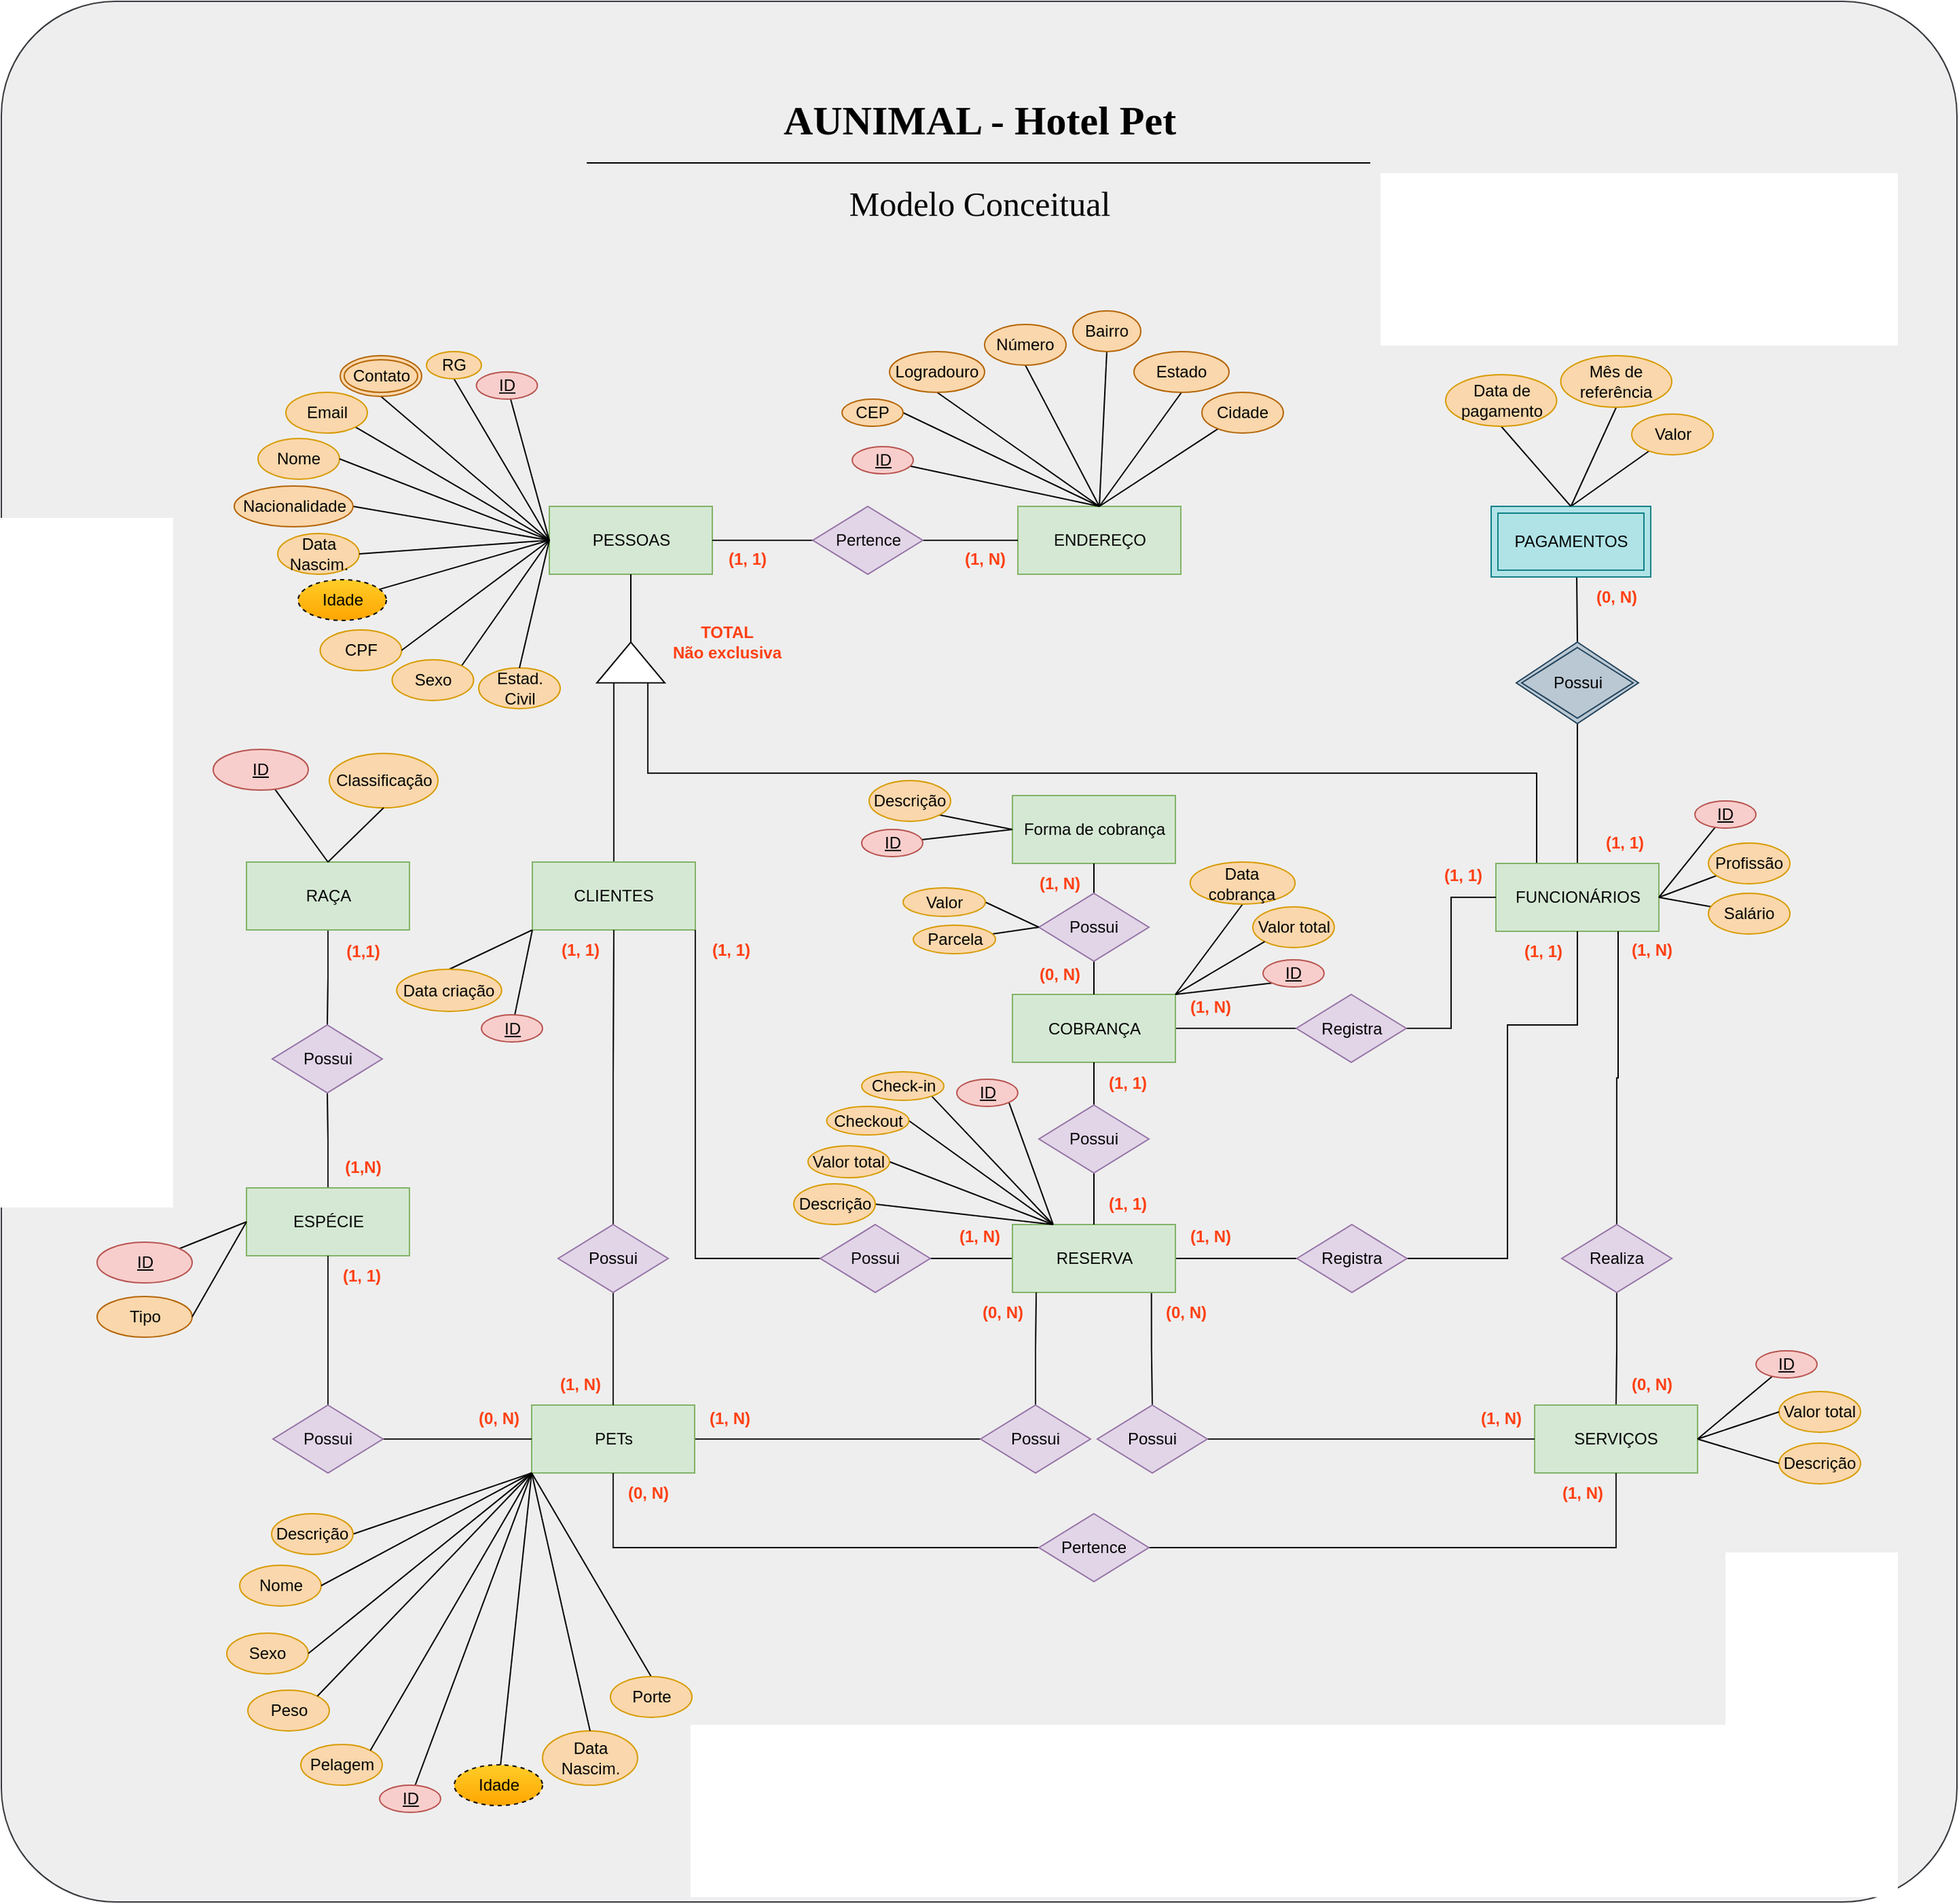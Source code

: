 <mxfile version="21.7.5" type="device">
  <diagram name="Página-1" id="GfL2FKNWPkudW_-fR8jV">
    <mxGraphModel dx="1740" dy="2363" grid="1" gridSize="10" guides="1" tooltips="1" connect="1" arrows="1" fold="1" page="0" pageScale="1" pageWidth="827" pageHeight="1169" math="0" shadow="0">
      <root>
        <mxCell id="0" />
        <mxCell id="1" parent="0" />
        <mxCell id="iDEL8iL5Qy1G4M94z3uk-84" value="" style="rounded=1;whiteSpace=wrap;html=1;glass=0;arcSize=6;fillColor=#eeeeee;strokeColor=#36393d;" parent="1" vertex="1">
          <mxGeometry x="1411" y="-194" width="1440" height="1400" as="geometry" />
        </mxCell>
        <mxCell id="keGLXA3jguaeEThEZL3Z-35" value="ENDEREÇO" style="rounded=0;whiteSpace=wrap;html=1;fillColor=#d5e8d4;strokeColor=#82b366;" parent="1" vertex="1">
          <mxGeometry x="2159.5" y="178" width="120" height="50" as="geometry" />
        </mxCell>
        <mxCell id="keGLXA3jguaeEThEZL3Z-36" style="rounded=0;orthogonalLoop=1;jettySize=auto;html=1;exitX=1;exitY=0.5;exitDx=0;exitDy=0;jumpStyle=line;endArrow=none;endFill=0;entryX=0.5;entryY=0;entryDx=0;entryDy=0;" parent="1" source="keGLXA3jguaeEThEZL3Z-37" target="keGLXA3jguaeEThEZL3Z-35" edge="1">
          <mxGeometry relative="1" as="geometry">
            <mxPoint x="2059.999" y="129.607" as="sourcePoint" />
            <mxPoint x="2160" y="184" as="targetPoint" />
          </mxGeometry>
        </mxCell>
        <mxCell id="keGLXA3jguaeEThEZL3Z-37" value="CEP" style="ellipse;whiteSpace=wrap;html=1;shadow=0;fillColor=#fad7ac;strokeColor=#b46504;" parent="1" vertex="1">
          <mxGeometry x="2030" y="99" width="45" height="20" as="geometry" />
        </mxCell>
        <mxCell id="keGLXA3jguaeEThEZL3Z-38" style="rounded=0;orthogonalLoop=1;jettySize=auto;html=1;exitX=0.5;exitY=1;exitDx=0;exitDy=0;endArrow=none;endFill=0;entryX=0.5;entryY=0;entryDx=0;entryDy=0;" parent="1" source="keGLXA3jguaeEThEZL3Z-39" target="keGLXA3jguaeEThEZL3Z-35" edge="1">
          <mxGeometry relative="1" as="geometry" />
        </mxCell>
        <mxCell id="keGLXA3jguaeEThEZL3Z-39" value="Logradouro" style="ellipse;whiteSpace=wrap;html=1;shadow=0;fillColor=#fad7ac;strokeColor=#b46504;" parent="1" vertex="1">
          <mxGeometry x="2065" y="64" width="70" height="30" as="geometry" />
        </mxCell>
        <mxCell id="keGLXA3jguaeEThEZL3Z-40" style="rounded=0;orthogonalLoop=1;jettySize=auto;html=1;exitX=0.5;exitY=1;exitDx=0;exitDy=0;entryX=0.5;entryY=0;entryDx=0;entryDy=0;endArrow=none;endFill=0;" parent="1" source="keGLXA3jguaeEThEZL3Z-41" target="keGLXA3jguaeEThEZL3Z-35" edge="1">
          <mxGeometry relative="1" as="geometry">
            <mxPoint x="2211.621" y="110.393" as="sourcePoint" />
            <mxPoint x="2158.33" y="184" as="targetPoint" />
          </mxGeometry>
        </mxCell>
        <mxCell id="keGLXA3jguaeEThEZL3Z-41" value="Bairro" style="ellipse;whiteSpace=wrap;html=1;shadow=0;fillColor=#fad7ac;strokeColor=#b46504;" parent="1" vertex="1">
          <mxGeometry x="2200" y="34" width="50" height="30" as="geometry" />
        </mxCell>
        <mxCell id="keGLXA3jguaeEThEZL3Z-42" style="rounded=0;orthogonalLoop=1;jettySize=auto;html=1;exitX=0.5;exitY=1;exitDx=0;exitDy=0;entryX=0.5;entryY=0;entryDx=0;entryDy=0;endArrow=none;endFill=0;" parent="1" source="keGLXA3jguaeEThEZL3Z-43" target="keGLXA3jguaeEThEZL3Z-35" edge="1">
          <mxGeometry relative="1" as="geometry" />
        </mxCell>
        <mxCell id="keGLXA3jguaeEThEZL3Z-43" value="Número" style="ellipse;whiteSpace=wrap;html=1;shadow=0;fillColor=#fad7ac;strokeColor=#b46504;" parent="1" vertex="1">
          <mxGeometry x="2135" y="44" width="60" height="30" as="geometry" />
        </mxCell>
        <mxCell id="keGLXA3jguaeEThEZL3Z-44" value="" style="rounded=0;orthogonalLoop=1;jettySize=auto;html=1;entryX=0.5;entryY=0;entryDx=0;entryDy=0;endArrow=none;endFill=0;" parent="1" source="keGLXA3jguaeEThEZL3Z-45" target="keGLXA3jguaeEThEZL3Z-35" edge="1">
          <mxGeometry relative="1" as="geometry" />
        </mxCell>
        <mxCell id="keGLXA3jguaeEThEZL3Z-45" value="Cidade" style="ellipse;whiteSpace=wrap;html=1;shadow=0;fillColor=#fad7ac;strokeColor=#b46504;" parent="1" vertex="1">
          <mxGeometry x="2295" y="94" width="60" height="30" as="geometry" />
        </mxCell>
        <mxCell id="keGLXA3jguaeEThEZL3Z-46" style="rounded=0;orthogonalLoop=1;jettySize=auto;html=1;exitX=0.5;exitY=1;exitDx=0;exitDy=0;entryX=0.5;entryY=0;entryDx=0;entryDy=0;endArrow=none;endFill=0;" parent="1" source="keGLXA3jguaeEThEZL3Z-47" target="keGLXA3jguaeEThEZL3Z-35" edge="1">
          <mxGeometry relative="1" as="geometry">
            <mxPoint x="2261.621" y="120.393" as="sourcePoint" />
            <mxPoint x="2200" y="184" as="targetPoint" />
          </mxGeometry>
        </mxCell>
        <mxCell id="keGLXA3jguaeEThEZL3Z-47" value="Estado" style="ellipse;whiteSpace=wrap;html=1;shadow=0;fillColor=#fad7ac;strokeColor=#b46504;" parent="1" vertex="1">
          <mxGeometry x="2245" y="64" width="70" height="30" as="geometry" />
        </mxCell>
        <mxCell id="keGLXA3jguaeEThEZL3Z-48" value="" style="rounded=0;orthogonalLoop=1;jettySize=auto;html=1;endArrow=none;endFill=0;entryX=0.5;entryY=0;entryDx=0;entryDy=0;" parent="1" source="keGLXA3jguaeEThEZL3Z-49" target="keGLXA3jguaeEThEZL3Z-35" edge="1">
          <mxGeometry relative="1" as="geometry" />
        </mxCell>
        <mxCell id="keGLXA3jguaeEThEZL3Z-49" value="ID" style="ellipse;whiteSpace=wrap;html=1;align=center;fontStyle=4;fillColor=#f8cecc;strokeColor=#b85450;" parent="1" vertex="1">
          <mxGeometry x="2037.5" y="134" width="45" height="20" as="geometry" />
        </mxCell>
        <mxCell id="keGLXA3jguaeEThEZL3Z-52" value="PESSOAS" style="rounded=0;whiteSpace=wrap;html=1;fillColor=#d5e8d4;strokeColor=#82b366;" parent="1" vertex="1">
          <mxGeometry x="1814.5" y="178" width="120" height="50" as="geometry" />
        </mxCell>
        <mxCell id="keGLXA3jguaeEThEZL3Z-53" value="" style="edgeStyle=orthogonalEdgeStyle;rounded=0;orthogonalLoop=1;jettySize=auto;html=1;endArrow=none;endFill=0;" parent="1" source="keGLXA3jguaeEThEZL3Z-54" target="keGLXA3jguaeEThEZL3Z-52" edge="1">
          <mxGeometry relative="1" as="geometry" />
        </mxCell>
        <mxCell id="keGLXA3jguaeEThEZL3Z-54" value="" style="triangle;whiteSpace=wrap;html=1;rotation=-90;" parent="1" vertex="1">
          <mxGeometry x="1859.5" y="268" width="30" height="50" as="geometry" />
        </mxCell>
        <mxCell id="keGLXA3jguaeEThEZL3Z-55" value="" style="edgeStyle=orthogonalEdgeStyle;rounded=0;orthogonalLoop=1;jettySize=auto;html=1;endArrow=none;endFill=0;exitX=0;exitY=0.5;exitDx=0;exitDy=0;" parent="1" source="keGLXA3jguaeEThEZL3Z-208" target="keGLXA3jguaeEThEZL3Z-52" edge="1">
          <mxGeometry relative="1" as="geometry">
            <mxPoint x="2027" y="203" as="sourcePoint" />
          </mxGeometry>
        </mxCell>
        <mxCell id="keGLXA3jguaeEThEZL3Z-197" value="" style="edgeStyle=orthogonalEdgeStyle;rounded=0;orthogonalLoop=1;jettySize=auto;html=1;endArrow=none;endFill=0;exitX=1;exitY=0.5;exitDx=0;exitDy=0;" parent="1" source="keGLXA3jguaeEThEZL3Z-208" target="keGLXA3jguaeEThEZL3Z-35" edge="1">
          <mxGeometry relative="1" as="geometry">
            <mxPoint x="2077" y="203" as="sourcePoint" />
          </mxGeometry>
        </mxCell>
        <mxCell id="keGLXA3jguaeEThEZL3Z-57" value="TOTAL&lt;br&gt;Não exclusiva" style="text;html=1;align=center;verticalAlign=middle;resizable=0;points=[];autosize=1;strokeColor=none;fillColor=none;fontStyle=1;fontColor=#ff4013;" parent="1" vertex="1">
          <mxGeometry x="1894.5" y="258" width="100" height="40" as="geometry" />
        </mxCell>
        <mxCell id="keGLXA3jguaeEThEZL3Z-58" value="Nome" style="ellipse;whiteSpace=wrap;html=1;fillColor=#FAD7AC;strokeColor=#d79b00;" parent="1" vertex="1">
          <mxGeometry x="1600" y="128" width="60" height="30" as="geometry" />
        </mxCell>
        <mxCell id="keGLXA3jguaeEThEZL3Z-59" value="Data Nascim." style="ellipse;whiteSpace=wrap;html=1;fillColor=#FAD7AC;strokeColor=#d79b00;" parent="1" vertex="1">
          <mxGeometry x="1614.5" y="198" width="60" height="30" as="geometry" />
        </mxCell>
        <mxCell id="keGLXA3jguaeEThEZL3Z-60" value="CPF" style="ellipse;whiteSpace=wrap;html=1;fillColor=#FAD7AC;strokeColor=#d79b00;" parent="1" vertex="1">
          <mxGeometry x="1645.75" y="269" width="60" height="30" as="geometry" />
        </mxCell>
        <mxCell id="keGLXA3jguaeEThEZL3Z-61" style="rounded=0;orthogonalLoop=1;jettySize=auto;html=1;entryX=0;entryY=0.5;entryDx=0;entryDy=0;endArrow=none;endFill=0;" parent="1" source="keGLXA3jguaeEThEZL3Z-62" target="keGLXA3jguaeEThEZL3Z-52" edge="1">
          <mxGeometry relative="1" as="geometry" />
        </mxCell>
        <mxCell id="keGLXA3jguaeEThEZL3Z-62" value="ID" style="ellipse;whiteSpace=wrap;html=1;align=center;fontStyle=4;fillColor=#f8cecc;strokeColor=#b85450;" parent="1" vertex="1">
          <mxGeometry x="1760.75" y="79" width="45" height="20" as="geometry" />
        </mxCell>
        <mxCell id="keGLXA3jguaeEThEZL3Z-63" value="" style="endArrow=none;html=1;rounded=0;entryX=0.5;entryY=1;entryDx=0;entryDy=0;exitX=0;exitY=0.5;exitDx=0;exitDy=0;" parent="1" source="keGLXA3jguaeEThEZL3Z-52" target="keGLXA3jguaeEThEZL3Z-72" edge="1">
          <mxGeometry width="50" height="50" relative="1" as="geometry">
            <mxPoint x="1944.5" y="268" as="sourcePoint" />
            <mxPoint x="1724.5" y="118" as="targetPoint" />
          </mxGeometry>
        </mxCell>
        <mxCell id="keGLXA3jguaeEThEZL3Z-64" value="" style="endArrow=none;html=1;rounded=0;exitX=1;exitY=0.5;exitDx=0;exitDy=0;entryX=0;entryY=0.5;entryDx=0;entryDy=0;" parent="1" source="keGLXA3jguaeEThEZL3Z-59" target="keGLXA3jguaeEThEZL3Z-52" edge="1">
          <mxGeometry width="50" height="50" relative="1" as="geometry">
            <mxPoint x="1944.5" y="268" as="sourcePoint" />
            <mxPoint x="1994.5" y="218" as="targetPoint" />
          </mxGeometry>
        </mxCell>
        <mxCell id="keGLXA3jguaeEThEZL3Z-65" value="" style="endArrow=none;html=1;rounded=0;exitX=1;exitY=0.5;exitDx=0;exitDy=0;entryX=0;entryY=0.5;entryDx=0;entryDy=0;" parent="1" source="keGLXA3jguaeEThEZL3Z-58" target="keGLXA3jguaeEThEZL3Z-52" edge="1">
          <mxGeometry width="50" height="50" relative="1" as="geometry">
            <mxPoint x="1944.5" y="268" as="sourcePoint" />
            <mxPoint x="1994.5" y="218" as="targetPoint" />
          </mxGeometry>
        </mxCell>
        <mxCell id="keGLXA3jguaeEThEZL3Z-66" value="" style="endArrow=none;html=1;rounded=0;exitX=1;exitY=0.5;exitDx=0;exitDy=0;entryX=0;entryY=0.5;entryDx=0;entryDy=0;" parent="1" source="keGLXA3jguaeEThEZL3Z-60" target="keGLXA3jguaeEThEZL3Z-52" edge="1">
          <mxGeometry width="50" height="50" relative="1" as="geometry">
            <mxPoint x="1944.5" y="268" as="sourcePoint" />
            <mxPoint x="1814.5" y="228" as="targetPoint" />
          </mxGeometry>
        </mxCell>
        <mxCell id="keGLXA3jguaeEThEZL3Z-67" style="rounded=0;orthogonalLoop=1;jettySize=auto;html=1;exitX=1;exitY=0;exitDx=0;exitDy=0;entryX=0;entryY=0.5;entryDx=0;entryDy=0;endArrow=none;endFill=0;" parent="1" source="keGLXA3jguaeEThEZL3Z-68" target="keGLXA3jguaeEThEZL3Z-52" edge="1">
          <mxGeometry relative="1" as="geometry">
            <mxPoint x="1764.5" y="208" as="targetPoint" />
          </mxGeometry>
        </mxCell>
        <mxCell id="keGLXA3jguaeEThEZL3Z-68" value="Sexo" style="ellipse;whiteSpace=wrap;html=1;fillColor=#FAD7AC;strokeColor=#d79b00;" parent="1" vertex="1">
          <mxGeometry x="1698.75" y="291" width="60" height="30" as="geometry" />
        </mxCell>
        <mxCell id="keGLXA3jguaeEThEZL3Z-69" value="Estad. Civil" style="ellipse;whiteSpace=wrap;html=1;fillColor=#FAD7AC;strokeColor=#d79b00;" parent="1" vertex="1">
          <mxGeometry x="1762.5" y="297" width="60" height="30" as="geometry" />
        </mxCell>
        <mxCell id="keGLXA3jguaeEThEZL3Z-70" value="" style="endArrow=none;html=1;rounded=0;exitX=0.5;exitY=0;exitDx=0;exitDy=0;entryX=0;entryY=0.5;entryDx=0;entryDy=0;" parent="1" source="keGLXA3jguaeEThEZL3Z-69" target="keGLXA3jguaeEThEZL3Z-52" edge="1">
          <mxGeometry width="50" height="50" relative="1" as="geometry">
            <mxPoint x="1844.5" y="268" as="sourcePoint" />
            <mxPoint x="1894.5" y="218" as="targetPoint" />
          </mxGeometry>
        </mxCell>
        <mxCell id="keGLXA3jguaeEThEZL3Z-72" value="Contato" style="ellipse;shape=doubleEllipse;margin=3;whiteSpace=wrap;html=1;align=center;fillColor=#FAD7AC;strokeColor=#B46504;" parent="1" vertex="1">
          <mxGeometry x="1660.5" y="67" width="60" height="30" as="geometry" />
        </mxCell>
        <mxCell id="keGLXA3jguaeEThEZL3Z-73" value="" style="rounded=0;orthogonalLoop=1;jettySize=auto;html=1;endArrow=none;endFill=0;entryX=0;entryY=0.5;entryDx=0;entryDy=0;" parent="1" source="keGLXA3jguaeEThEZL3Z-74" target="keGLXA3jguaeEThEZL3Z-52" edge="1">
          <mxGeometry relative="1" as="geometry" />
        </mxCell>
        <mxCell id="keGLXA3jguaeEThEZL3Z-74" value="Idade" style="ellipse;whiteSpace=wrap;html=1;align=center;dashed=1;fillColor=#ffcd28;strokeColor=#000000;gradientColor=#ffa500;" parent="1" vertex="1">
          <mxGeometry x="1629.5" y="232" width="65" height="30" as="geometry" />
        </mxCell>
        <mxCell id="keGLXA3jguaeEThEZL3Z-121" style="edgeStyle=orthogonalEdgeStyle;rounded=0;orthogonalLoop=1;jettySize=auto;html=1;exitX=0.5;exitY=0;exitDx=0;exitDy=0;entryX=0;entryY=0.25;entryDx=0;entryDy=0;endArrow=none;endFill=0;" parent="1" source="keGLXA3jguaeEThEZL3Z-78" target="keGLXA3jguaeEThEZL3Z-54" edge="1">
          <mxGeometry relative="1" as="geometry">
            <mxPoint x="2084" y="308" as="targetPoint" />
          </mxGeometry>
        </mxCell>
        <mxCell id="iDEL8iL5Qy1G4M94z3uk-62" style="rounded=0;orthogonalLoop=1;jettySize=auto;html=1;exitX=0;exitY=1;exitDx=0;exitDy=0;entryX=0.5;entryY=0;entryDx=0;entryDy=0;endArrow=none;endFill=0;" parent="1" source="keGLXA3jguaeEThEZL3Z-78" target="iDEL8iL5Qy1G4M94z3uk-61" edge="1">
          <mxGeometry relative="1" as="geometry" />
        </mxCell>
        <mxCell id="keGLXA3jguaeEThEZL3Z-78" value="CLIENTES" style="rounded=0;whiteSpace=wrap;html=1;fillColor=#d5e8d4;strokeColor=#82b366;" parent="1" vertex="1">
          <mxGeometry x="1802" y="440" width="120" height="50" as="geometry" />
        </mxCell>
        <mxCell id="keGLXA3jguaeEThEZL3Z-196" style="edgeStyle=orthogonalEdgeStyle;rounded=0;orthogonalLoop=1;jettySize=auto;html=1;exitX=1;exitY=0.5;exitDx=0;exitDy=0;entryX=0;entryY=0.5;entryDx=0;entryDy=0;endArrow=none;endFill=0;" parent="1" source="keGLXA3jguaeEThEZL3Z-79" target="keGLXA3jguaeEThEZL3Z-211" edge="1">
          <mxGeometry relative="1" as="geometry">
            <mxPoint x="2159.5" y="855" as="targetPoint" />
          </mxGeometry>
        </mxCell>
        <mxCell id="NFiyW7ac4DZIbXgqfxEZ-3" style="rounded=0;orthogonalLoop=1;jettySize=auto;html=1;exitX=0;exitY=1;exitDx=0;exitDy=0;entryX=1;entryY=0.5;entryDx=0;entryDy=0;endArrow=none;endFill=0;" parent="1" source="keGLXA3jguaeEThEZL3Z-79" target="NFiyW7ac4DZIbXgqfxEZ-2" edge="1">
          <mxGeometry relative="1" as="geometry" />
        </mxCell>
        <mxCell id="keGLXA3jguaeEThEZL3Z-79" value="PETs" style="rounded=0;whiteSpace=wrap;html=1;fillColor=#d5e8d4;strokeColor=#82b366;" parent="1" vertex="1">
          <mxGeometry x="1801.5" y="840" width="120" height="50" as="geometry" />
        </mxCell>
        <mxCell id="keGLXA3jguaeEThEZL3Z-80" value="" style="edgeStyle=orthogonalEdgeStyle;rounded=0;orthogonalLoop=1;jettySize=auto;html=1;endArrow=none;endFill=0;exitX=0.5;exitY=1;exitDx=0;exitDy=0;" parent="1" source="keGLXA3jguaeEThEZL3Z-200" target="keGLXA3jguaeEThEZL3Z-79" edge="1">
          <mxGeometry relative="1" as="geometry">
            <Array as="points" />
            <mxPoint x="1861.25" y="754.5" as="sourcePoint" />
          </mxGeometry>
        </mxCell>
        <mxCell id="keGLXA3jguaeEThEZL3Z-81" value="" style="rounded=0;orthogonalLoop=1;jettySize=auto;html=1;endArrow=none;endFill=0;edgeStyle=orthogonalEdgeStyle;entryX=0.5;entryY=1;entryDx=0;entryDy=0;exitX=0.5;exitY=0;exitDx=0;exitDy=0;" parent="1" source="keGLXA3jguaeEThEZL3Z-200" target="keGLXA3jguaeEThEZL3Z-78" edge="1">
          <mxGeometry relative="1" as="geometry">
            <mxPoint x="1838.25" y="440" as="targetPoint" />
            <mxPoint x="1861.32" y="704.57" as="sourcePoint" />
          </mxGeometry>
        </mxCell>
        <mxCell id="keGLXA3jguaeEThEZL3Z-83" value="" style="edgeStyle=orthogonalEdgeStyle;rounded=0;orthogonalLoop=1;jettySize=auto;html=1;endArrow=none;endFill=0;" parent="1" source="keGLXA3jguaeEThEZL3Z-84" target="keGLXA3jguaeEThEZL3Z-90" edge="1">
          <mxGeometry relative="1" as="geometry" />
        </mxCell>
        <mxCell id="keGLXA3jguaeEThEZL3Z-84" value="RAÇA" style="rounded=0;whiteSpace=wrap;html=1;fillColor=#d5e8d4;strokeColor=#82b366;" parent="1" vertex="1">
          <mxGeometry x="1591.5" y="440" width="120" height="50" as="geometry" />
        </mxCell>
        <mxCell id="keGLXA3jguaeEThEZL3Z-85" value="" style="edgeStyle=orthogonalEdgeStyle;rounded=0;orthogonalLoop=1;jettySize=auto;html=1;endArrow=none;endFill=0;" parent="1" source="keGLXA3jguaeEThEZL3Z-86" target="keGLXA3jguaeEThEZL3Z-90" edge="1">
          <mxGeometry relative="1" as="geometry" />
        </mxCell>
        <mxCell id="keGLXA3jguaeEThEZL3Z-86" value="ESPÉCIE" style="rounded=0;whiteSpace=wrap;html=1;fillColor=#d5e8d4;strokeColor=#82b366;" parent="1" vertex="1">
          <mxGeometry x="1591.5" y="680" width="120" height="50" as="geometry" />
        </mxCell>
        <mxCell id="keGLXA3jguaeEThEZL3Z-87" value="" style="edgeStyle=orthogonalEdgeStyle;rounded=0;orthogonalLoop=1;jettySize=auto;html=1;endArrow=none;endFill=0;exitX=1;exitY=0.5;exitDx=0;exitDy=0;entryX=0;entryY=0.5;entryDx=0;entryDy=0;" parent="1" source="keGLXA3jguaeEThEZL3Z-198" target="keGLXA3jguaeEThEZL3Z-79" edge="1">
          <mxGeometry relative="1" as="geometry">
            <mxPoint x="1676.5" y="945" as="sourcePoint" />
          </mxGeometry>
        </mxCell>
        <mxCell id="keGLXA3jguaeEThEZL3Z-88" value="" style="edgeStyle=orthogonalEdgeStyle;rounded=0;orthogonalLoop=1;jettySize=auto;html=1;endArrow=none;endFill=0;exitX=0.5;exitY=0;exitDx=0;exitDy=0;" parent="1" source="keGLXA3jguaeEThEZL3Z-198" target="keGLXA3jguaeEThEZL3Z-86" edge="1">
          <mxGeometry relative="1" as="geometry">
            <mxPoint x="1651.5" y="920" as="sourcePoint" />
          </mxGeometry>
        </mxCell>
        <mxCell id="keGLXA3jguaeEThEZL3Z-90" value="Possui" style="rhombus;whiteSpace=wrap;html=1;fillColor=#e1d5e7;strokeColor=#9673a6;" parent="1" vertex="1">
          <mxGeometry x="1610.5" y="560" width="81" height="50" as="geometry" />
        </mxCell>
        <mxCell id="keGLXA3jguaeEThEZL3Z-91" value="" style="rounded=0;orthogonalLoop=1;jettySize=auto;html=1;endArrow=none;endFill=0;entryX=0.5;entryY=0;entryDx=0;entryDy=0;" parent="1" source="keGLXA3jguaeEThEZL3Z-92" target="keGLXA3jguaeEThEZL3Z-84" edge="1">
          <mxGeometry relative="1" as="geometry" />
        </mxCell>
        <mxCell id="keGLXA3jguaeEThEZL3Z-92" value="&lt;u&gt;ID&lt;/u&gt;" style="ellipse;whiteSpace=wrap;html=1;shadow=0;fillColor=#f8cecc;strokeColor=#b85450;" parent="1" vertex="1">
          <mxGeometry x="1567" y="357" width="70" height="30" as="geometry" />
        </mxCell>
        <mxCell id="keGLXA3jguaeEThEZL3Z-93" value="" style="rounded=0;orthogonalLoop=1;jettySize=auto;html=1;endArrow=none;endFill=0;entryX=0;entryY=0.5;entryDx=0;entryDy=0;" parent="1" source="keGLXA3jguaeEThEZL3Z-94" target="keGLXA3jguaeEThEZL3Z-86" edge="1">
          <mxGeometry relative="1" as="geometry" />
        </mxCell>
        <mxCell id="keGLXA3jguaeEThEZL3Z-94" value="&lt;u&gt;ID&lt;/u&gt;" style="ellipse;whiteSpace=wrap;html=1;shadow=0;fillColor=#f8cecc;strokeColor=#b85450;" parent="1" vertex="1">
          <mxGeometry x="1481.5" y="720" width="70" height="30" as="geometry" />
        </mxCell>
        <mxCell id="keGLXA3jguaeEThEZL3Z-95" value="" style="rounded=0;orthogonalLoop=1;jettySize=auto;html=1;endArrow=none;endFill=0;entryX=0;entryY=1;entryDx=0;entryDy=0;" parent="1" source="keGLXA3jguaeEThEZL3Z-96" target="keGLXA3jguaeEThEZL3Z-79" edge="1">
          <mxGeometry relative="1" as="geometry" />
        </mxCell>
        <mxCell id="keGLXA3jguaeEThEZL3Z-96" value="&lt;u&gt;ID&lt;/u&gt;" style="ellipse;whiteSpace=wrap;html=1;shadow=0;fillColor=#f8cecc;strokeColor=#b85450;" parent="1" vertex="1">
          <mxGeometry x="1689.5" y="1120" width="45" height="20" as="geometry" />
        </mxCell>
        <mxCell id="keGLXA3jguaeEThEZL3Z-97" style="rounded=0;orthogonalLoop=1;jettySize=auto;html=1;entryX=0;entryY=1;entryDx=0;entryDy=0;endArrow=none;endFill=0;" parent="1" source="keGLXA3jguaeEThEZL3Z-98" target="keGLXA3jguaeEThEZL3Z-78" edge="1">
          <mxGeometry relative="1" as="geometry" />
        </mxCell>
        <mxCell id="keGLXA3jguaeEThEZL3Z-98" value="ID" style="ellipse;whiteSpace=wrap;html=1;align=center;fontStyle=4;fillColor=#f8cecc;strokeColor=#b85450;" parent="1" vertex="1">
          <mxGeometry x="1764.5" y="552.5" width="45" height="20" as="geometry" />
        </mxCell>
        <mxCell id="keGLXA3jguaeEThEZL3Z-99" value="Data Nascim." style="ellipse;whiteSpace=wrap;html=1;fillColor=#FAD7AC;strokeColor=#d79b00;" parent="1" vertex="1">
          <mxGeometry x="1809.5" y="1080" width="70" height="40" as="geometry" />
        </mxCell>
        <mxCell id="keGLXA3jguaeEThEZL3Z-100" value="Nome" style="ellipse;whiteSpace=wrap;html=1;fillColor=#FAD7AC;strokeColor=#d79b00;" parent="1" vertex="1">
          <mxGeometry x="1586.5" y="958" width="60" height="30" as="geometry" />
        </mxCell>
        <mxCell id="keGLXA3jguaeEThEZL3Z-101" value="" style="endArrow=none;html=1;rounded=0;exitX=0.5;exitY=0;exitDx=0;exitDy=0;entryX=0;entryY=1;entryDx=0;entryDy=0;" parent="1" source="keGLXA3jguaeEThEZL3Z-99" target="keGLXA3jguaeEThEZL3Z-79" edge="1">
          <mxGeometry width="50" height="50" relative="1" as="geometry">
            <mxPoint x="1956" y="1025" as="sourcePoint" />
            <mxPoint x="1886.5" y="970" as="targetPoint" />
          </mxGeometry>
        </mxCell>
        <mxCell id="keGLXA3jguaeEThEZL3Z-102" value="" style="endArrow=none;html=1;rounded=0;exitX=1;exitY=0.5;exitDx=0;exitDy=0;entryX=0;entryY=1;entryDx=0;entryDy=0;" parent="1" source="keGLXA3jguaeEThEZL3Z-100" target="keGLXA3jguaeEThEZL3Z-79" edge="1">
          <mxGeometry width="50" height="50" relative="1" as="geometry">
            <mxPoint x="1956" y="1025" as="sourcePoint" />
            <mxPoint x="1826" y="985" as="targetPoint" />
          </mxGeometry>
        </mxCell>
        <mxCell id="keGLXA3jguaeEThEZL3Z-103" value="Sexo" style="ellipse;whiteSpace=wrap;html=1;fillColor=#FAD7AC;strokeColor=#d79b00;" parent="1" vertex="1">
          <mxGeometry x="1577" y="1008" width="60" height="30" as="geometry" />
        </mxCell>
        <mxCell id="keGLXA3jguaeEThEZL3Z-104" value="Peso" style="ellipse;whiteSpace=wrap;html=1;fillColor=#FAD7AC;strokeColor=#d79b00;" parent="1" vertex="1">
          <mxGeometry x="1592.5" y="1050" width="60" height="30" as="geometry" />
        </mxCell>
        <mxCell id="keGLXA3jguaeEThEZL3Z-105" value="Pelagem" style="ellipse;whiteSpace=wrap;html=1;fillColor=#FAD7AC;strokeColor=#d79b00;" parent="1" vertex="1">
          <mxGeometry x="1631.5" y="1090" width="60" height="30" as="geometry" />
        </mxCell>
        <mxCell id="keGLXA3jguaeEThEZL3Z-106" value="" style="endArrow=none;html=1;rounded=0;exitX=1;exitY=0.5;exitDx=0;exitDy=0;entryX=0;entryY=1;entryDx=0;entryDy=0;" parent="1" source="keGLXA3jguaeEThEZL3Z-103" target="keGLXA3jguaeEThEZL3Z-79" edge="1">
          <mxGeometry width="50" height="50" relative="1" as="geometry">
            <mxPoint x="1736" y="1030" as="sourcePoint" />
            <mxPoint x="1786" y="980" as="targetPoint" />
          </mxGeometry>
        </mxCell>
        <mxCell id="keGLXA3jguaeEThEZL3Z-107" value="" style="endArrow=none;html=1;rounded=0;entryX=0;entryY=1;entryDx=0;entryDy=0;exitX=1;exitY=0;exitDx=0;exitDy=0;" parent="1" source="keGLXA3jguaeEThEZL3Z-104" target="keGLXA3jguaeEThEZL3Z-79" edge="1">
          <mxGeometry width="50" height="50" relative="1" as="geometry">
            <mxPoint x="1736" y="1030" as="sourcePoint" />
            <mxPoint x="1786" y="980" as="targetPoint" />
          </mxGeometry>
        </mxCell>
        <mxCell id="keGLXA3jguaeEThEZL3Z-108" value="" style="endArrow=none;html=1;rounded=0;entryX=0;entryY=1;entryDx=0;entryDy=0;exitX=1;exitY=0;exitDx=0;exitDy=0;" parent="1" source="keGLXA3jguaeEThEZL3Z-105" target="keGLXA3jguaeEThEZL3Z-79" edge="1">
          <mxGeometry width="50" height="50" relative="1" as="geometry">
            <mxPoint x="1736" y="1030" as="sourcePoint" />
            <mxPoint x="1786" y="980" as="targetPoint" />
          </mxGeometry>
        </mxCell>
        <mxCell id="keGLXA3jguaeEThEZL3Z-109" value="Tipo" style="ellipse;whiteSpace=wrap;html=1;shadow=0;fillColor=#fad7ac;strokeColor=#b46504;" parent="1" vertex="1">
          <mxGeometry x="1481.5" y="760" width="70" height="30" as="geometry" />
        </mxCell>
        <mxCell id="keGLXA3jguaeEThEZL3Z-110" value="" style="endArrow=none;html=1;rounded=0;entryX=0;entryY=0.5;entryDx=0;entryDy=0;exitX=1;exitY=0.5;exitDx=0;exitDy=0;" parent="1" source="keGLXA3jguaeEThEZL3Z-109" target="keGLXA3jguaeEThEZL3Z-86" edge="1">
          <mxGeometry width="50" height="50" relative="1" as="geometry">
            <mxPoint x="1266.5" y="430" as="sourcePoint" />
            <mxPoint x="1316.5" y="380" as="targetPoint" />
          </mxGeometry>
        </mxCell>
        <mxCell id="keGLXA3jguaeEThEZL3Z-111" value="Classificação" style="ellipse;whiteSpace=wrap;html=1;fillColor=#FAD7AC;strokeColor=#d79b00;" parent="1" vertex="1">
          <mxGeometry x="1652.5" y="360" width="80" height="40" as="geometry" />
        </mxCell>
        <mxCell id="keGLXA3jguaeEThEZL3Z-112" value="" style="endArrow=none;html=1;rounded=0;entryX=0.5;entryY=1;entryDx=0;entryDy=0;exitX=0.5;exitY=0;exitDx=0;exitDy=0;" parent="1" source="keGLXA3jguaeEThEZL3Z-84" target="keGLXA3jguaeEThEZL3Z-111" edge="1">
          <mxGeometry width="50" height="50" relative="1" as="geometry">
            <mxPoint x="1496.5" y="384" as="sourcePoint" />
            <mxPoint x="1336.5" y="294" as="targetPoint" />
          </mxGeometry>
        </mxCell>
        <mxCell id="keGLXA3jguaeEThEZL3Z-113" value="" style="rounded=0;orthogonalLoop=1;jettySize=auto;html=1;endArrow=none;endFill=0;entryX=0;entryY=1;entryDx=0;entryDy=0;" parent="1" source="keGLXA3jguaeEThEZL3Z-114" target="keGLXA3jguaeEThEZL3Z-79" edge="1">
          <mxGeometry relative="1" as="geometry">
            <mxPoint x="1893.5" y="980" as="targetPoint" />
          </mxGeometry>
        </mxCell>
        <mxCell id="keGLXA3jguaeEThEZL3Z-114" value="Idade" style="ellipse;whiteSpace=wrap;html=1;align=center;dashed=1;fillColor=#ffcd28;strokeColor=#000000;gradientColor=#ffa500;" parent="1" vertex="1">
          <mxGeometry x="1744.5" y="1105" width="65" height="30" as="geometry" />
        </mxCell>
        <mxCell id="keGLXA3jguaeEThEZL3Z-115" style="rounded=0;orthogonalLoop=1;jettySize=auto;html=1;exitX=0.5;exitY=0;exitDx=0;exitDy=0;endArrow=none;endFill=0;entryX=0;entryY=1;entryDx=0;entryDy=0;" parent="1" source="keGLXA3jguaeEThEZL3Z-116" target="keGLXA3jguaeEThEZL3Z-79" edge="1">
          <mxGeometry relative="1" as="geometry">
            <mxPoint x="1893.5" y="970" as="targetPoint" />
          </mxGeometry>
        </mxCell>
        <mxCell id="keGLXA3jguaeEThEZL3Z-116" value="Porte" style="ellipse;whiteSpace=wrap;html=1;fillColor=#FAD7AC;strokeColor=#d79b00;" parent="1" vertex="1">
          <mxGeometry x="1859.5" y="1040" width="60" height="30" as="geometry" />
        </mxCell>
        <mxCell id="keGLXA3jguaeEThEZL3Z-117" value="&lt;font color=&quot;#ff4013&quot;&gt;(1,1)&lt;/font&gt;" style="text;html=1;align=center;verticalAlign=middle;resizable=0;points=[];autosize=1;strokeColor=none;fillColor=none;fontStyle=1" parent="1" vertex="1">
          <mxGeometry x="1651.5" y="491" width="50" height="30" as="geometry" />
        </mxCell>
        <mxCell id="keGLXA3jguaeEThEZL3Z-120" value="&lt;font color=&quot;#ff4013&quot;&gt;(1,N)&lt;/font&gt;" style="text;html=1;align=center;verticalAlign=middle;resizable=0;points=[];autosize=1;strokeColor=none;fillColor=none;fontStyle=1" parent="1" vertex="1">
          <mxGeometry x="1651.5" y="650" width="50" height="30" as="geometry" />
        </mxCell>
        <mxCell id="keGLXA3jguaeEThEZL3Z-151" style="edgeStyle=orthogonalEdgeStyle;rounded=0;orthogonalLoop=1;jettySize=auto;html=1;exitX=1;exitY=0.5;exitDx=0;exitDy=0;entryX=0;entryY=0.5;entryDx=0;entryDy=0;endArrow=none;endFill=0;" parent="1" source="keGLXA3jguaeEThEZL3Z-123" target="keGLXA3jguaeEThEZL3Z-205" edge="1">
          <mxGeometry relative="1" as="geometry">
            <mxPoint x="2370" y="562.5" as="targetPoint" />
          </mxGeometry>
        </mxCell>
        <mxCell id="keGLXA3jguaeEThEZL3Z-123" value="COBRANÇA" style="rounded=0;whiteSpace=wrap;html=1;fillColor=#d5e8d4;strokeColor=#82b366;" parent="1" vertex="1">
          <mxGeometry x="2155.5" y="537.5" width="120" height="50" as="geometry" />
        </mxCell>
        <mxCell id="keGLXA3jguaeEThEZL3Z-147" style="edgeStyle=orthogonalEdgeStyle;rounded=0;orthogonalLoop=1;jettySize=auto;html=1;exitX=0.25;exitY=0;exitDx=0;exitDy=0;entryX=0;entryY=0.75;entryDx=0;entryDy=0;endArrow=none;endFill=0;" parent="1" source="keGLXA3jguaeEThEZL3Z-125" target="keGLXA3jguaeEThEZL3Z-54" edge="1">
          <mxGeometry relative="1" as="geometry" />
        </mxCell>
        <mxCell id="keGLXA3jguaeEThEZL3Z-179" style="edgeStyle=orthogonalEdgeStyle;rounded=0;orthogonalLoop=1;jettySize=auto;html=1;exitX=0.5;exitY=0;exitDx=0;exitDy=0;endArrow=none;endFill=0;entryX=0.5;entryY=1;entryDx=0;entryDy=0;" parent="1" source="keGLXA3jguaeEThEZL3Z-125" target="iDEL8iL5Qy1G4M94z3uk-51" edge="1">
          <mxGeometry relative="1" as="geometry">
            <mxPoint x="2572" y="330" as="targetPoint" />
          </mxGeometry>
        </mxCell>
        <mxCell id="keGLXA3jguaeEThEZL3Z-125" value="FUNCIONÁRIOS" style="rounded=0;whiteSpace=wrap;html=1;fillColor=#d5e8d4;strokeColor=#82b366;" parent="1" vertex="1">
          <mxGeometry x="2511.5" y="441" width="120" height="50" as="geometry" />
        </mxCell>
        <mxCell id="keGLXA3jguaeEThEZL3Z-129" value="" style="rounded=0;orthogonalLoop=1;jettySize=auto;html=1;endArrow=none;endFill=0;entryX=1;entryY=0.5;entryDx=0;entryDy=0;" parent="1" source="keGLXA3jguaeEThEZL3Z-130" target="keGLXA3jguaeEThEZL3Z-125" edge="1">
          <mxGeometry relative="1" as="geometry">
            <mxPoint x="2610" y="470" as="targetPoint" />
          </mxGeometry>
        </mxCell>
        <mxCell id="keGLXA3jguaeEThEZL3Z-130" value="ID" style="ellipse;whiteSpace=wrap;html=1;align=center;fontStyle=4;fillColor=#f8cecc;strokeColor=#b85450;" parent="1" vertex="1">
          <mxGeometry x="2658" y="395" width="45" height="20" as="geometry" />
        </mxCell>
        <mxCell id="keGLXA3jguaeEThEZL3Z-160" style="rounded=0;orthogonalLoop=1;jettySize=auto;html=1;exitX=0;exitY=1;exitDx=0;exitDy=0;entryX=1;entryY=0;entryDx=0;entryDy=0;endArrow=none;endFill=0;" parent="1" source="keGLXA3jguaeEThEZL3Z-132" target="keGLXA3jguaeEThEZL3Z-123" edge="1">
          <mxGeometry relative="1" as="geometry" />
        </mxCell>
        <mxCell id="keGLXA3jguaeEThEZL3Z-132" value="ID" style="ellipse;whiteSpace=wrap;html=1;align=center;fontStyle=4;fillColor=#f8cecc;strokeColor=#b85450;" parent="1" vertex="1">
          <mxGeometry x="2340" y="512" width="45" height="20" as="geometry" />
        </mxCell>
        <mxCell id="keGLXA3jguaeEThEZL3Z-135" value="" style="rounded=0;orthogonalLoop=1;jettySize=auto;html=1;endArrow=none;endFill=0;entryX=1;entryY=0.5;entryDx=0;entryDy=0;" parent="1" source="keGLXA3jguaeEThEZL3Z-136" target="keGLXA3jguaeEThEZL3Z-125" edge="1">
          <mxGeometry relative="1" as="geometry">
            <mxPoint x="2610" y="470" as="targetPoint" />
          </mxGeometry>
        </mxCell>
        <mxCell id="keGLXA3jguaeEThEZL3Z-136" value="Profissão" style="ellipse;whiteSpace=wrap;html=1;fillColor=#FAD7AC;strokeColor=#d79b00;" parent="1" vertex="1">
          <mxGeometry x="2668" y="426" width="60" height="30" as="geometry" />
        </mxCell>
        <mxCell id="keGLXA3jguaeEThEZL3Z-138" value="" style="endArrow=none;html=1;rounded=0;exitX=0.5;exitY=1;exitDx=0;exitDy=0;entryX=0.5;entryY=0;entryDx=0;entryDy=0;" parent="1" source="keGLXA3jguaeEThEZL3Z-204" target="keGLXA3jguaeEThEZL3Z-123" edge="1">
          <mxGeometry width="50" height="50" relative="1" as="geometry">
            <mxPoint x="2215.5" y="520" as="sourcePoint" />
            <mxPoint x="2835" y="1030.5" as="targetPoint" />
          </mxGeometry>
        </mxCell>
        <mxCell id="keGLXA3jguaeEThEZL3Z-139" value="Forma de cobrança" style="rounded=0;whiteSpace=wrap;html=1;fillColor=#d5e8d4;strokeColor=#82b366;" parent="1" vertex="1">
          <mxGeometry x="2155.5" y="391" width="120" height="50" as="geometry" />
        </mxCell>
        <mxCell id="keGLXA3jguaeEThEZL3Z-140" value="" style="endArrow=none;html=1;rounded=0;entryX=0.5;entryY=0;entryDx=0;entryDy=0;exitX=0.5;exitY=1;exitDx=0;exitDy=0;" parent="1" source="keGLXA3jguaeEThEZL3Z-139" target="keGLXA3jguaeEThEZL3Z-204" edge="1">
          <mxGeometry width="50" height="50" relative="1" as="geometry">
            <mxPoint x="2002" y="531" as="sourcePoint" />
            <mxPoint x="2215.5" y="470" as="targetPoint" />
          </mxGeometry>
        </mxCell>
        <mxCell id="keGLXA3jguaeEThEZL3Z-149" style="edgeStyle=orthogonalEdgeStyle;rounded=0;orthogonalLoop=1;jettySize=auto;html=1;exitX=0;exitY=0.5;exitDx=0;exitDy=0;entryX=1;entryY=0.5;entryDx=0;entryDy=0;endArrow=none;endFill=0;" parent="1" source="keGLXA3jguaeEThEZL3Z-206" target="keGLXA3jguaeEThEZL3Z-148" edge="1">
          <mxGeometry relative="1" as="geometry">
            <mxPoint x="2380" y="732" as="sourcePoint" />
          </mxGeometry>
        </mxCell>
        <mxCell id="keGLXA3jguaeEThEZL3Z-145" style="edgeStyle=orthogonalEdgeStyle;rounded=0;orthogonalLoop=1;jettySize=auto;html=1;exitX=1;exitY=0.5;exitDx=0;exitDy=0;entryX=0;entryY=0.5;entryDx=0;entryDy=0;endArrow=none;endFill=0;" parent="1" source="keGLXA3jguaeEThEZL3Z-205" target="keGLXA3jguaeEThEZL3Z-125" edge="1">
          <mxGeometry relative="1" as="geometry">
            <mxPoint x="2420" y="562.5" as="sourcePoint" />
            <mxPoint x="2482" y="638" as="targetPoint" />
          </mxGeometry>
        </mxCell>
        <mxCell id="keGLXA3jguaeEThEZL3Z-154" style="edgeStyle=orthogonalEdgeStyle;rounded=0;orthogonalLoop=1;jettySize=auto;html=1;exitX=0;exitY=0.5;exitDx=0;exitDy=0;entryX=1;entryY=0.5;entryDx=0;entryDy=0;endArrow=none;endFill=0;" parent="1" source="keGLXA3jguaeEThEZL3Z-148" target="keGLXA3jguaeEThEZL3Z-201" edge="1">
          <mxGeometry relative="1" as="geometry">
            <mxPoint x="2077" y="732" as="targetPoint" />
          </mxGeometry>
        </mxCell>
        <mxCell id="keGLXA3jguaeEThEZL3Z-190" style="edgeStyle=orthogonalEdgeStyle;rounded=0;orthogonalLoop=1;jettySize=auto;html=1;exitX=0.853;exitY=1;exitDx=0;exitDy=0;entryX=0.5;entryY=0;entryDx=0;entryDy=0;endArrow=none;endFill=0;exitPerimeter=0;" parent="1" source="keGLXA3jguaeEThEZL3Z-148" target="keGLXA3jguaeEThEZL3Z-212" edge="1">
          <mxGeometry relative="1" as="geometry">
            <mxPoint x="2245.5" y="827" as="targetPoint" />
          </mxGeometry>
        </mxCell>
        <mxCell id="keGLXA3jguaeEThEZL3Z-148" value="RESERVA" style="rounded=0;whiteSpace=wrap;html=1;fillColor=#d5e8d4;strokeColor=#82b366;" parent="1" vertex="1">
          <mxGeometry x="2155.5" y="707" width="120" height="50" as="geometry" />
        </mxCell>
        <mxCell id="keGLXA3jguaeEThEZL3Z-155" style="edgeStyle=orthogonalEdgeStyle;rounded=0;orthogonalLoop=1;jettySize=auto;html=1;exitX=0;exitY=0.5;exitDx=0;exitDy=0;entryX=1;entryY=1;entryDx=0;entryDy=0;endArrow=none;endFill=0;" parent="1" source="keGLXA3jguaeEThEZL3Z-201" target="keGLXA3jguaeEThEZL3Z-78" edge="1">
          <mxGeometry relative="1" as="geometry">
            <mxPoint x="2027" y="732" as="sourcePoint" />
          </mxGeometry>
        </mxCell>
        <mxCell id="keGLXA3jguaeEThEZL3Z-161" style="edgeStyle=orthogonalEdgeStyle;rounded=0;orthogonalLoop=1;jettySize=auto;html=1;entryX=0.5;entryY=0;entryDx=0;entryDy=0;endArrow=none;endFill=0;exitX=0.5;exitY=1;exitDx=0;exitDy=0;" parent="1" source="keGLXA3jguaeEThEZL3Z-207" target="keGLXA3jguaeEThEZL3Z-162" edge="1">
          <mxGeometry relative="1" as="geometry">
            <mxPoint x="2570" y="755" as="sourcePoint" />
          </mxGeometry>
        </mxCell>
        <mxCell id="keGLXA3jguaeEThEZL3Z-162" value="SERVIÇOS" style="rounded=0;whiteSpace=wrap;html=1;fillColor=#d5e8d4;strokeColor=#82b366;" parent="1" vertex="1">
          <mxGeometry x="2540" y="840" width="120" height="50" as="geometry" />
        </mxCell>
        <mxCell id="keGLXA3jguaeEThEZL3Z-163" value="" style="rounded=0;orthogonalLoop=1;jettySize=auto;html=1;endArrow=none;endFill=0;entryX=1;entryY=0.5;entryDx=0;entryDy=0;" parent="1" source="keGLXA3jguaeEThEZL3Z-164" target="keGLXA3jguaeEThEZL3Z-162" edge="1">
          <mxGeometry relative="1" as="geometry" />
        </mxCell>
        <mxCell id="keGLXA3jguaeEThEZL3Z-164" value="ID" style="ellipse;whiteSpace=wrap;html=1;align=center;fontStyle=4;fillColor=#f8cecc;strokeColor=#b85450;" parent="1" vertex="1">
          <mxGeometry x="2703" y="800" width="45" height="20" as="geometry" />
        </mxCell>
        <mxCell id="keGLXA3jguaeEThEZL3Z-170" value="" style="edgeStyle=orthogonalEdgeStyle;rounded=0;orthogonalLoop=1;jettySize=auto;html=1;endArrow=none;endFill=0;entryX=0.75;entryY=1;entryDx=0;entryDy=0;exitX=0.5;exitY=0;exitDx=0;exitDy=0;" parent="1" source="keGLXA3jguaeEThEZL3Z-207" target="keGLXA3jguaeEThEZL3Z-125" edge="1">
          <mxGeometry relative="1" as="geometry">
            <mxPoint x="2573" y="704.5" as="sourcePoint" />
            <mxPoint x="2542" y="688" as="targetPoint" />
          </mxGeometry>
        </mxCell>
        <mxCell id="keGLXA3jguaeEThEZL3Z-172" style="edgeStyle=orthogonalEdgeStyle;rounded=0;orthogonalLoop=1;jettySize=auto;html=1;exitX=1;exitY=0.5;exitDx=0;exitDy=0;entryX=0.5;entryY=1;entryDx=0;entryDy=0;endArrow=none;endFill=0;" parent="1" source="keGLXA3jguaeEThEZL3Z-210" target="keGLXA3jguaeEThEZL3Z-162" edge="1">
          <mxGeometry relative="1" as="geometry">
            <mxPoint x="2240.5" y="945" as="sourcePoint" />
          </mxGeometry>
        </mxCell>
        <mxCell id="keGLXA3jguaeEThEZL3Z-173" style="edgeStyle=orthogonalEdgeStyle;rounded=0;orthogonalLoop=1;jettySize=auto;html=1;exitX=0;exitY=0.5;exitDx=0;exitDy=0;entryX=0.5;entryY=1;entryDx=0;entryDy=0;endArrow=none;endFill=0;" parent="1" source="keGLXA3jguaeEThEZL3Z-210" target="keGLXA3jguaeEThEZL3Z-79" edge="1">
          <mxGeometry relative="1" as="geometry">
            <mxPoint x="2190.5" y="945" as="sourcePoint" />
          </mxGeometry>
        </mxCell>
        <mxCell id="keGLXA3jguaeEThEZL3Z-175" style="rounded=0;orthogonalLoop=1;jettySize=auto;html=1;exitX=0.5;exitY=1;exitDx=0;exitDy=0;endArrow=none;endFill=0;entryX=0.5;entryY=0;entryDx=0;entryDy=0;" parent="1" source="iDEL8iL5Qy1G4M94z3uk-8" target="iDEL8iL5Qy1G4M94z3uk-7" edge="1">
          <mxGeometry relative="1" as="geometry">
            <mxPoint x="2667.25" y="165" as="sourcePoint" />
            <mxPoint x="2631" y="190.5" as="targetPoint" />
          </mxGeometry>
        </mxCell>
        <mxCell id="keGLXA3jguaeEThEZL3Z-184" value="" style="rounded=0;orthogonalLoop=1;jettySize=auto;html=1;endArrow=none;endFill=0;entryX=0.5;entryY=0;entryDx=0;entryDy=0;" parent="1" source="keGLXA3jguaeEThEZL3Z-177" target="iDEL8iL5Qy1G4M94z3uk-7" edge="1">
          <mxGeometry relative="1" as="geometry">
            <mxPoint x="2631" y="205.021" as="targetPoint" />
          </mxGeometry>
        </mxCell>
        <mxCell id="keGLXA3jguaeEThEZL3Z-177" value="Valor" style="ellipse;whiteSpace=wrap;html=1;fillColor=#FAD7AC;strokeColor=#d79b00;" parent="1" vertex="1">
          <mxGeometry x="2611.5" y="110" width="60" height="30" as="geometry" />
        </mxCell>
        <mxCell id="keGLXA3jguaeEThEZL3Z-183" style="edgeStyle=orthogonalEdgeStyle;rounded=0;orthogonalLoop=1;jettySize=auto;html=1;exitX=0.5;exitY=0;exitDx=0;exitDy=0;entryX=0.5;entryY=1;entryDx=0;entryDy=0;endArrow=none;endFill=0;" parent="1" source="iDEL8iL5Qy1G4M94z3uk-51" edge="1">
          <mxGeometry relative="1" as="geometry">
            <mxPoint x="2571.5" y="278" as="sourcePoint" />
            <mxPoint x="2571" y="228" as="targetPoint" />
          </mxGeometry>
        </mxCell>
        <mxCell id="keGLXA3jguaeEThEZL3Z-187" style="edgeStyle=orthogonalEdgeStyle;rounded=0;orthogonalLoop=1;jettySize=auto;html=1;exitX=0.5;exitY=0;exitDx=0;exitDy=0;entryX=0.5;entryY=1;entryDx=0;entryDy=0;endArrow=none;endFill=0;" parent="1" source="keGLXA3jguaeEThEZL3Z-202" target="keGLXA3jguaeEThEZL3Z-123" edge="1">
          <mxGeometry relative="1" as="geometry">
            <mxPoint x="2215.5" y="620" as="sourcePoint" />
          </mxGeometry>
        </mxCell>
        <mxCell id="keGLXA3jguaeEThEZL3Z-188" value="" style="edgeStyle=orthogonalEdgeStyle;rounded=0;orthogonalLoop=1;jettySize=auto;html=1;endArrow=none;endFill=0;exitX=0.5;exitY=1;exitDx=0;exitDy=0;" parent="1" source="keGLXA3jguaeEThEZL3Z-202" target="keGLXA3jguaeEThEZL3Z-148" edge="1">
          <mxGeometry relative="1" as="geometry">
            <mxPoint x="2215.48" y="669.98" as="sourcePoint" />
          </mxGeometry>
        </mxCell>
        <mxCell id="keGLXA3jguaeEThEZL3Z-191" style="edgeStyle=orthogonalEdgeStyle;rounded=0;orthogonalLoop=1;jettySize=auto;html=1;exitX=1;exitY=0.5;exitDx=0;exitDy=0;entryX=0;entryY=0.5;entryDx=0;entryDy=0;endArrow=none;endFill=0;" parent="1" source="keGLXA3jguaeEThEZL3Z-212" target="keGLXA3jguaeEThEZL3Z-162" edge="1">
          <mxGeometry relative="1" as="geometry">
            <mxPoint x="2270.5" y="852" as="sourcePoint" />
          </mxGeometry>
        </mxCell>
        <mxCell id="keGLXA3jguaeEThEZL3Z-194" style="edgeStyle=orthogonalEdgeStyle;rounded=0;orthogonalLoop=1;jettySize=auto;html=1;exitX=0.5;exitY=0;exitDx=0;exitDy=0;entryX=0.146;entryY=1;entryDx=0;entryDy=0;endArrow=none;endFill=0;entryPerimeter=0;" parent="1" source="keGLXA3jguaeEThEZL3Z-211" target="keGLXA3jguaeEThEZL3Z-148" edge="1">
          <mxGeometry relative="1" as="geometry">
            <mxPoint x="2184.5" y="830" as="sourcePoint" />
          </mxGeometry>
        </mxCell>
        <mxCell id="keGLXA3jguaeEThEZL3Z-198" value="Possui" style="rhombus;whiteSpace=wrap;html=1;fillColor=#e1d5e7;strokeColor=#9673a6;" parent="1" vertex="1">
          <mxGeometry x="1611" y="840" width="81" height="50" as="geometry" />
        </mxCell>
        <mxCell id="keGLXA3jguaeEThEZL3Z-200" value="Possui" style="rhombus;whiteSpace=wrap;html=1;fillColor=#e1d5e7;strokeColor=#9673a6;" parent="1" vertex="1">
          <mxGeometry x="1821" y="707" width="81" height="50" as="geometry" />
        </mxCell>
        <mxCell id="keGLXA3jguaeEThEZL3Z-201" value="Possui" style="rhombus;whiteSpace=wrap;html=1;fillColor=#e1d5e7;strokeColor=#9673a6;" parent="1" vertex="1">
          <mxGeometry x="2014" y="707" width="81" height="50" as="geometry" />
        </mxCell>
        <mxCell id="iDEL8iL5Qy1G4M94z3uk-71" style="rounded=0;orthogonalLoop=1;jettySize=auto;html=1;exitX=0.25;exitY=0;exitDx=0;exitDy=0;entryX=1;entryY=1;entryDx=0;entryDy=0;endArrow=none;endFill=0;" parent="1" source="keGLXA3jguaeEThEZL3Z-148" target="iDEL8iL5Qy1G4M94z3uk-66" edge="1">
          <mxGeometry relative="1" as="geometry" />
        </mxCell>
        <mxCell id="keGLXA3jguaeEThEZL3Z-202" value="Possui" style="rhombus;whiteSpace=wrap;html=1;fillColor=#e1d5e7;strokeColor=#9673a6;" parent="1" vertex="1">
          <mxGeometry x="2175" y="619" width="81" height="50" as="geometry" />
        </mxCell>
        <mxCell id="keGLXA3jguaeEThEZL3Z-204" value="Possui" style="rhombus;whiteSpace=wrap;html=1;fillColor=#e1d5e7;strokeColor=#9673a6;" parent="1" vertex="1">
          <mxGeometry x="2175" y="463" width="81" height="50" as="geometry" />
        </mxCell>
        <mxCell id="keGLXA3jguaeEThEZL3Z-205" value="Registra" style="rhombus;whiteSpace=wrap;html=1;fillColor=#e1d5e7;strokeColor=#9673a6;" parent="1" vertex="1">
          <mxGeometry x="2364.5" y="537.5" width="81" height="50" as="geometry" />
        </mxCell>
        <mxCell id="iDEL8iL5Qy1G4M94z3uk-16" style="edgeStyle=orthogonalEdgeStyle;rounded=0;orthogonalLoop=1;jettySize=auto;html=1;exitX=1;exitY=0.5;exitDx=0;exitDy=0;entryX=0.5;entryY=1;entryDx=0;entryDy=0;endArrow=none;endFill=0;" parent="1" source="keGLXA3jguaeEThEZL3Z-206" target="keGLXA3jguaeEThEZL3Z-125" edge="1">
          <mxGeometry relative="1" as="geometry">
            <Array as="points">
              <mxPoint x="2520" y="732" />
              <mxPoint x="2520" y="560" />
              <mxPoint x="2572" y="560" />
            </Array>
          </mxGeometry>
        </mxCell>
        <mxCell id="keGLXA3jguaeEThEZL3Z-206" value="Registra" style="rhombus;whiteSpace=wrap;html=1;fillColor=#e1d5e7;strokeColor=#9673a6;" parent="1" vertex="1">
          <mxGeometry x="2365" y="707" width="81" height="50" as="geometry" />
        </mxCell>
        <mxCell id="keGLXA3jguaeEThEZL3Z-207" value="Realiza" style="rhombus;whiteSpace=wrap;html=1;fillColor=#e1d5e7;strokeColor=#9673a6;" parent="1" vertex="1">
          <mxGeometry x="2560" y="707" width="81" height="50" as="geometry" />
        </mxCell>
        <mxCell id="keGLXA3jguaeEThEZL3Z-208" value="Pertence" style="rhombus;whiteSpace=wrap;html=1;fillColor=#e1d5e7;strokeColor=#9673a6;" parent="1" vertex="1">
          <mxGeometry x="2008.5" y="178" width="81" height="50" as="geometry" />
        </mxCell>
        <mxCell id="keGLXA3jguaeEThEZL3Z-210" value="Pertence" style="rhombus;whiteSpace=wrap;html=1;fillColor=#e1d5e7;strokeColor=#9673a6;" parent="1" vertex="1">
          <mxGeometry x="2175" y="920" width="81" height="50" as="geometry" />
        </mxCell>
        <mxCell id="keGLXA3jguaeEThEZL3Z-211" value="Possui" style="rhombus;whiteSpace=wrap;html=1;fillColor=#e1d5e7;strokeColor=#9673a6;" parent="1" vertex="1">
          <mxGeometry x="2132" y="840" width="81" height="50" as="geometry" />
        </mxCell>
        <mxCell id="keGLXA3jguaeEThEZL3Z-212" value="Possui" style="rhombus;whiteSpace=wrap;html=1;fillColor=#e1d5e7;strokeColor=#9673a6;" parent="1" vertex="1">
          <mxGeometry x="2218" y="840" width="81" height="50" as="geometry" />
        </mxCell>
        <mxCell id="iDEL8iL5Qy1G4M94z3uk-2" value="&lt;font color=&quot;#ff4013&quot;&gt;(1, 1)&lt;/font&gt;" style="text;html=1;align=center;verticalAlign=middle;resizable=0;points=[];autosize=1;strokeColor=none;fillColor=none;fontStyle=1" parent="1" vertex="1">
          <mxGeometry x="2580.5" y="411" width="50" height="30" as="geometry" />
        </mxCell>
        <mxCell id="iDEL8iL5Qy1G4M94z3uk-3" value="&lt;font color=&quot;#ff4013&quot;&gt;(0, N)&lt;/font&gt;" style="text;html=1;align=center;verticalAlign=middle;resizable=0;points=[];autosize=1;strokeColor=none;fillColor=none;fontStyle=1" parent="1" vertex="1">
          <mxGeometry x="2575" y="230" width="50" height="30" as="geometry" />
        </mxCell>
        <mxCell id="iDEL8iL5Qy1G4M94z3uk-7" value="PAGAMENTOS" style="shape=ext;margin=3;double=1;whiteSpace=wrap;html=1;align=center;strokeColor=#0e8088;fillColor=#b0e3e6;" parent="1" vertex="1">
          <mxGeometry x="2508" y="178" width="117.5" height="52" as="geometry" />
        </mxCell>
        <mxCell id="iDEL8iL5Qy1G4M94z3uk-8" value="Mês de referência" style="ellipse;whiteSpace=wrap;html=1;fillColor=#FAD7AC;strokeColor=#d79b00;" parent="1" vertex="1">
          <mxGeometry x="2559.25" y="67" width="81.75" height="38" as="geometry" />
        </mxCell>
        <mxCell id="iDEL8iL5Qy1G4M94z3uk-10" style="rounded=0;orthogonalLoop=1;jettySize=auto;html=1;exitX=0.5;exitY=1;exitDx=0;exitDy=0;entryX=0.5;entryY=0;entryDx=0;entryDy=0;endArrow=none;endFill=0;" parent="1" source="iDEL8iL5Qy1G4M94z3uk-9" target="iDEL8iL5Qy1G4M94z3uk-7" edge="1">
          <mxGeometry relative="1" as="geometry" />
        </mxCell>
        <mxCell id="iDEL8iL5Qy1G4M94z3uk-9" value="Data de pagamento" style="ellipse;whiteSpace=wrap;html=1;fillColor=#FAD7AC;strokeColor=#d79b00;" parent="1" vertex="1">
          <mxGeometry x="2474.5" y="81" width="81.75" height="38" as="geometry" />
        </mxCell>
        <mxCell id="iDEL8iL5Qy1G4M94z3uk-13" style="rounded=0;orthogonalLoop=1;jettySize=auto;html=1;entryX=1;entryY=0.5;entryDx=0;entryDy=0;endArrow=none;endFill=0;" parent="1" source="iDEL8iL5Qy1G4M94z3uk-12" target="keGLXA3jguaeEThEZL3Z-125" edge="1">
          <mxGeometry relative="1" as="geometry" />
        </mxCell>
        <mxCell id="iDEL8iL5Qy1G4M94z3uk-12" value="Salário" style="ellipse;whiteSpace=wrap;html=1;fillColor=#FAD7AC;strokeColor=#d79b00;" parent="1" vertex="1">
          <mxGeometry x="2668" y="463" width="60" height="30" as="geometry" />
        </mxCell>
        <mxCell id="iDEL8iL5Qy1G4M94z3uk-14" value="&lt;font color=&quot;#ff4013&quot;&gt;(1, 1)&lt;/font&gt;" style="text;html=1;align=center;verticalAlign=middle;resizable=0;points=[];autosize=1;strokeColor=none;fillColor=none;fontStyle=1" parent="1" vertex="1">
          <mxGeometry x="2461.5" y="435" width="50" height="30" as="geometry" />
        </mxCell>
        <mxCell id="iDEL8iL5Qy1G4M94z3uk-17" value="&lt;font color=&quot;#ff4013&quot;&gt;(1, N)&lt;/font&gt;" style="text;html=1;align=center;verticalAlign=middle;resizable=0;points=[];autosize=1;strokeColor=none;fillColor=none;fontStyle=1" parent="1" vertex="1">
          <mxGeometry x="2275.5" y="532" width="50" height="30" as="geometry" />
        </mxCell>
        <mxCell id="iDEL8iL5Qy1G4M94z3uk-18" value="&lt;font color=&quot;#ff4013&quot;&gt;(1, N)&lt;/font&gt;" style="text;html=1;align=center;verticalAlign=middle;resizable=0;points=[];autosize=1;strokeColor=none;fillColor=none;fontStyle=1" parent="1" vertex="1">
          <mxGeometry x="2165" y="441" width="50" height="30" as="geometry" />
        </mxCell>
        <mxCell id="iDEL8iL5Qy1G4M94z3uk-19" value="&lt;font color=&quot;#ff4013&quot;&gt;(0, N)&lt;/font&gt;" style="text;html=1;align=center;verticalAlign=middle;resizable=0;points=[];autosize=1;strokeColor=none;fillColor=none;fontStyle=1" parent="1" vertex="1">
          <mxGeometry x="2165" y="507.5" width="50" height="30" as="geometry" />
        </mxCell>
        <mxCell id="iDEL8iL5Qy1G4M94z3uk-20" value="" style="endArrow=none;html=1;rounded=0;entryX=1;entryY=1;entryDx=0;entryDy=0;exitX=0;exitY=0.5;exitDx=0;exitDy=0;" parent="1" source="keGLXA3jguaeEThEZL3Z-52" target="iDEL8iL5Qy1G4M94z3uk-58" edge="1">
          <mxGeometry width="50" height="50" relative="1" as="geometry">
            <mxPoint x="1825" y="213" as="sourcePoint" />
            <mxPoint x="1696.142" y="123.574" as="targetPoint" />
          </mxGeometry>
        </mxCell>
        <mxCell id="iDEL8iL5Qy1G4M94z3uk-23" value="" style="rounded=0;orthogonalLoop=1;jettySize=auto;html=1;endArrow=none;endFill=0;entryX=0;entryY=0.5;entryDx=0;entryDy=0;" parent="1" source="iDEL8iL5Qy1G4M94z3uk-22" target="keGLXA3jguaeEThEZL3Z-139" edge="1">
          <mxGeometry relative="1" as="geometry" />
        </mxCell>
        <mxCell id="iDEL8iL5Qy1G4M94z3uk-22" value="ID" style="ellipse;whiteSpace=wrap;html=1;align=center;fontStyle=4;fillColor=#f8cecc;strokeColor=#b85450;" parent="1" vertex="1">
          <mxGeometry x="2044.5" y="416" width="45" height="20" as="geometry" />
        </mxCell>
        <mxCell id="iDEL8iL5Qy1G4M94z3uk-25" style="rounded=0;orthogonalLoop=1;jettySize=auto;html=1;exitX=0;exitY=0.5;exitDx=0;exitDy=0;entryX=0;entryY=0.5;entryDx=0;entryDy=0;endArrow=none;endFill=0;" parent="1" source="iDEL8iL5Qy1G4M94z3uk-24" target="keGLXA3jguaeEThEZL3Z-139" edge="1">
          <mxGeometry relative="1" as="geometry" />
        </mxCell>
        <mxCell id="iDEL8iL5Qy1G4M94z3uk-24" value="Descrição" style="ellipse;whiteSpace=wrap;html=1;fillColor=#FAD7AC;strokeColor=#d79b00;" parent="1" vertex="1">
          <mxGeometry x="2050" y="380" width="60" height="30" as="geometry" />
        </mxCell>
        <mxCell id="iDEL8iL5Qy1G4M94z3uk-26" value="Valor total" style="ellipse;whiteSpace=wrap;html=1;fillColor=#FAD7AC;strokeColor=#d79b00;" parent="1" vertex="1">
          <mxGeometry x="2332.5" y="473" width="60" height="30" as="geometry" />
        </mxCell>
        <mxCell id="iDEL8iL5Qy1G4M94z3uk-28" style="rounded=0;orthogonalLoop=1;jettySize=auto;html=1;exitX=0;exitY=1;exitDx=0;exitDy=0;entryX=1;entryY=0;entryDx=0;entryDy=0;endArrow=none;endFill=0;" parent="1" source="iDEL8iL5Qy1G4M94z3uk-26" target="keGLXA3jguaeEThEZL3Z-123" edge="1">
          <mxGeometry relative="1" as="geometry">
            <mxPoint x="2356" y="527" as="sourcePoint" />
            <mxPoint x="2286" y="548" as="targetPoint" />
          </mxGeometry>
        </mxCell>
        <mxCell id="iDEL8iL5Qy1G4M94z3uk-30" style="rounded=0;orthogonalLoop=1;jettySize=auto;html=1;exitX=0.5;exitY=1;exitDx=0;exitDy=0;entryX=1;entryY=0;entryDx=0;entryDy=0;endArrow=none;endFill=0;" parent="1" source="iDEL8iL5Qy1G4M94z3uk-29" target="keGLXA3jguaeEThEZL3Z-123" edge="1">
          <mxGeometry relative="1" as="geometry" />
        </mxCell>
        <mxCell id="iDEL8iL5Qy1G4M94z3uk-29" value="Data cobrança" style="ellipse;whiteSpace=wrap;html=1;fillColor=#FAD7AC;strokeColor=#d79b00;" parent="1" vertex="1">
          <mxGeometry x="2286.37" y="440" width="77.25" height="31" as="geometry" />
        </mxCell>
        <mxCell id="iDEL8iL5Qy1G4M94z3uk-31" value="&lt;font color=&quot;#ff4013&quot;&gt;(1, N)&lt;/font&gt;" style="text;html=1;align=center;verticalAlign=middle;resizable=0;points=[];autosize=1;strokeColor=none;fillColor=none;fontStyle=1" parent="1" vertex="1">
          <mxGeometry x="2106" y="701" width="50" height="30" as="geometry" />
        </mxCell>
        <mxCell id="iDEL8iL5Qy1G4M94z3uk-32" value="&lt;font color=&quot;#ff4013&quot;&gt;(1, 1)&lt;/font&gt;" style="text;html=1;align=center;verticalAlign=middle;resizable=0;points=[];autosize=1;strokeColor=none;fillColor=none;fontStyle=1" parent="1" vertex="1">
          <mxGeometry x="1922.5" y="490" width="50" height="30" as="geometry" />
        </mxCell>
        <mxCell id="iDEL8iL5Qy1G4M94z3uk-33" value="&lt;font color=&quot;#ff4013&quot;&gt;(0, N)&lt;/font&gt;" style="text;html=1;align=center;verticalAlign=middle;resizable=0;points=[];autosize=1;strokeColor=none;fillColor=none;fontStyle=1" parent="1" vertex="1">
          <mxGeometry x="2123" y="757" width="50" height="30" as="geometry" />
        </mxCell>
        <mxCell id="iDEL8iL5Qy1G4M94z3uk-34" value="&lt;font color=&quot;#ff4013&quot;&gt;(1, N)&lt;/font&gt;" style="text;html=1;align=center;verticalAlign=middle;resizable=0;points=[];autosize=1;strokeColor=none;fillColor=none;fontStyle=1" parent="1" vertex="1">
          <mxGeometry x="1921.5" y="835" width="50" height="30" as="geometry" />
        </mxCell>
        <mxCell id="iDEL8iL5Qy1G4M94z3uk-35" value="&lt;font color=&quot;#ff4013&quot;&gt;(1, N)&lt;/font&gt;" style="text;html=1;align=center;verticalAlign=middle;resizable=0;points=[];autosize=1;strokeColor=none;fillColor=none;fontStyle=1" parent="1" vertex="1">
          <mxGeometry x="1811.5" y="810" width="50" height="30" as="geometry" />
        </mxCell>
        <mxCell id="iDEL8iL5Qy1G4M94z3uk-36" value="&lt;font color=&quot;#ff4013&quot;&gt;(1, 1)&lt;/font&gt;" style="text;html=1;align=center;verticalAlign=middle;resizable=0;points=[];autosize=1;strokeColor=none;fillColor=none;fontStyle=1" parent="1" vertex="1">
          <mxGeometry x="1811.5" y="490" width="50" height="30" as="geometry" />
        </mxCell>
        <mxCell id="iDEL8iL5Qy1G4M94z3uk-37" value="&lt;font color=&quot;#ff4013&quot;&gt;(1, 1)&lt;/font&gt;" style="text;html=1;align=center;verticalAlign=middle;resizable=0;points=[];autosize=1;strokeColor=none;fillColor=none;fontStyle=1" parent="1" vertex="1">
          <mxGeometry x="2215" y="587.5" width="50" height="30" as="geometry" />
        </mxCell>
        <mxCell id="iDEL8iL5Qy1G4M94z3uk-38" value="&lt;font color=&quot;#ff4013&quot;&gt;(1, 1)&lt;/font&gt;" style="text;html=1;align=center;verticalAlign=middle;resizable=0;points=[];autosize=1;strokeColor=none;fillColor=none;fontStyle=1" parent="1" vertex="1">
          <mxGeometry x="2215" y="677" width="50" height="30" as="geometry" />
        </mxCell>
        <mxCell id="iDEL8iL5Qy1G4M94z3uk-39" value="&lt;font color=&quot;#ff4013&quot;&gt;(0, N)&lt;/font&gt;" style="text;html=1;align=center;verticalAlign=middle;resizable=0;points=[];autosize=1;strokeColor=none;fillColor=none;fontStyle=1" parent="1" vertex="1">
          <mxGeometry x="2258" y="757" width="50" height="30" as="geometry" />
        </mxCell>
        <mxCell id="iDEL8iL5Qy1G4M94z3uk-40" value="&lt;font color=&quot;#ff4013&quot;&gt;(1, N)&lt;/font&gt;" style="text;html=1;align=center;verticalAlign=middle;resizable=0;points=[];autosize=1;strokeColor=none;fillColor=none;fontStyle=1" parent="1" vertex="1">
          <mxGeometry x="2490" y="835" width="50" height="30" as="geometry" />
        </mxCell>
        <mxCell id="iDEL8iL5Qy1G4M94z3uk-41" value="&lt;font color=&quot;#ff4013&quot;&gt;(1, N)&lt;/font&gt;" style="text;html=1;align=center;verticalAlign=middle;resizable=0;points=[];autosize=1;strokeColor=none;fillColor=none;fontStyle=1" parent="1" vertex="1">
          <mxGeometry x="2601" y="490" width="50" height="30" as="geometry" />
        </mxCell>
        <mxCell id="iDEL8iL5Qy1G4M94z3uk-42" value="&lt;font color=&quot;#ff4013&quot;&gt;(0, N)&lt;/font&gt;" style="text;html=1;align=center;verticalAlign=middle;resizable=0;points=[];autosize=1;strokeColor=none;fillColor=none;fontStyle=1" parent="1" vertex="1">
          <mxGeometry x="2601" y="810" width="50" height="30" as="geometry" />
        </mxCell>
        <mxCell id="iDEL8iL5Qy1G4M94z3uk-43" value="&lt;font color=&quot;#ff4013&quot;&gt;(1, 1)&lt;/font&gt;" style="text;html=1;align=center;verticalAlign=middle;resizable=0;points=[];autosize=1;strokeColor=none;fillColor=none;fontStyle=1" parent="1" vertex="1">
          <mxGeometry x="1650.75" y="730" width="50" height="30" as="geometry" />
        </mxCell>
        <mxCell id="iDEL8iL5Qy1G4M94z3uk-44" value="&lt;font color=&quot;#ff4013&quot;&gt;(0, N)&lt;/font&gt;" style="text;html=1;align=center;verticalAlign=middle;resizable=0;points=[];autosize=1;strokeColor=none;fillColor=none;fontStyle=1" parent="1" vertex="1">
          <mxGeometry x="1752" y="835" width="50" height="30" as="geometry" />
        </mxCell>
        <mxCell id="iDEL8iL5Qy1G4M94z3uk-45" value="&lt;font color=&quot;#ff4013&quot;&gt;(1, N)&lt;/font&gt;" style="text;html=1;align=center;verticalAlign=middle;resizable=0;points=[];autosize=1;strokeColor=none;fillColor=none;fontStyle=1" parent="1" vertex="1">
          <mxGeometry x="2109.5" y="202" width="50" height="30" as="geometry" />
        </mxCell>
        <mxCell id="iDEL8iL5Qy1G4M94z3uk-46" value="&lt;font color=&quot;#ff4013&quot;&gt;(1, 1)&lt;/font&gt;" style="text;html=1;align=center;verticalAlign=middle;resizable=0;points=[];autosize=1;strokeColor=none;fillColor=none;fontStyle=1" parent="1" vertex="1">
          <mxGeometry x="1934.5" y="202" width="50" height="30" as="geometry" />
        </mxCell>
        <mxCell id="iDEL8iL5Qy1G4M94z3uk-47" value="&lt;font color=&quot;#ff4013&quot;&gt;(0, N)&lt;/font&gt;" style="text;html=1;align=center;verticalAlign=middle;resizable=0;points=[];autosize=1;strokeColor=none;fillColor=none;fontStyle=1" parent="1" vertex="1">
          <mxGeometry x="1861.5" y="890" width="50" height="30" as="geometry" />
        </mxCell>
        <mxCell id="iDEL8iL5Qy1G4M94z3uk-48" value="&lt;font color=&quot;#ff4013&quot;&gt;(1, N)&lt;/font&gt;" style="text;html=1;align=center;verticalAlign=middle;resizable=0;points=[];autosize=1;strokeColor=none;fillColor=none;fontStyle=1" parent="1" vertex="1">
          <mxGeometry x="2550" y="890" width="50" height="30" as="geometry" />
        </mxCell>
        <mxCell id="iDEL8iL5Qy1G4M94z3uk-49" value="&lt;font color=&quot;#ff4013&quot;&gt;(1, 1)&lt;/font&gt;" style="text;html=1;align=center;verticalAlign=middle;resizable=0;points=[];autosize=1;strokeColor=none;fillColor=none;fontStyle=1" parent="1" vertex="1">
          <mxGeometry x="2521" y="491" width="50" height="30" as="geometry" />
        </mxCell>
        <mxCell id="iDEL8iL5Qy1G4M94z3uk-50" value="&lt;font color=&quot;#ff4013&quot;&gt;(1, N)&lt;/font&gt;" style="text;html=1;align=center;verticalAlign=middle;resizable=0;points=[];autosize=1;strokeColor=none;fillColor=none;fontStyle=1" parent="1" vertex="1">
          <mxGeometry x="2275.5" y="701" width="50" height="30" as="geometry" />
        </mxCell>
        <mxCell id="iDEL8iL5Qy1G4M94z3uk-51" value="Possui" style="shape=rhombus;double=1;perimeter=rhombusPerimeter;whiteSpace=wrap;html=1;align=center;strokeColor=#23445d;fillColor=#bac8d3;" parent="1" vertex="1">
          <mxGeometry x="2526.5" y="278" width="90" height="60" as="geometry" />
        </mxCell>
        <mxCell id="iDEL8iL5Qy1G4M94z3uk-57" style="rounded=0;orthogonalLoop=1;jettySize=auto;html=1;exitX=1;exitY=0.5;exitDx=0;exitDy=0;entryX=0;entryY=0.5;entryDx=0;entryDy=0;endArrow=none;endFill=0;" parent="1" source="iDEL8iL5Qy1G4M94z3uk-54" target="keGLXA3jguaeEThEZL3Z-204" edge="1">
          <mxGeometry relative="1" as="geometry" />
        </mxCell>
        <mxCell id="iDEL8iL5Qy1G4M94z3uk-54" value="Valor" style="ellipse;whiteSpace=wrap;html=1;fillColor=#FAD7AC;strokeColor=#d79b00;" parent="1" vertex="1">
          <mxGeometry x="2075" y="459" width="60.5" height="21" as="geometry" />
        </mxCell>
        <mxCell id="iDEL8iL5Qy1G4M94z3uk-56" value="" style="rounded=0;orthogonalLoop=1;jettySize=auto;html=1;entryX=0;entryY=0.5;entryDx=0;entryDy=0;endArrow=none;endFill=0;" parent="1" source="iDEL8iL5Qy1G4M94z3uk-55" target="keGLXA3jguaeEThEZL3Z-204" edge="1">
          <mxGeometry relative="1" as="geometry" />
        </mxCell>
        <mxCell id="iDEL8iL5Qy1G4M94z3uk-55" value="Parcela" style="ellipse;whiteSpace=wrap;html=1;fillColor=#FAD7AC;strokeColor=#d79b00;" parent="1" vertex="1">
          <mxGeometry x="2082.5" y="486.5" width="60.5" height="21" as="geometry" />
        </mxCell>
        <mxCell id="iDEL8iL5Qy1G4M94z3uk-58" value="Email" style="ellipse;whiteSpace=wrap;html=1;fillColor=#FAD7AC;strokeColor=#d79b00;" parent="1" vertex="1">
          <mxGeometry x="1620.5" y="94" width="60" height="30" as="geometry" />
        </mxCell>
        <mxCell id="iDEL8iL5Qy1G4M94z3uk-60" style="rounded=0;orthogonalLoop=1;jettySize=auto;html=1;exitX=0.5;exitY=1;exitDx=0;exitDy=0;entryX=0;entryY=0.5;entryDx=0;entryDy=0;endArrow=none;endFill=0;" parent="1" source="iDEL8iL5Qy1G4M94z3uk-59" target="keGLXA3jguaeEThEZL3Z-52" edge="1">
          <mxGeometry relative="1" as="geometry" />
        </mxCell>
        <mxCell id="iDEL8iL5Qy1G4M94z3uk-59" value="RG" style="ellipse;whiteSpace=wrap;html=1;fillColor=#FAD7AC;strokeColor=#d79b00;" parent="1" vertex="1">
          <mxGeometry x="1724" y="64" width="40.5" height="20" as="geometry" />
        </mxCell>
        <mxCell id="iDEL8iL5Qy1G4M94z3uk-61" value="Data criação" style="ellipse;whiteSpace=wrap;html=1;fillColor=#FAD7AC;strokeColor=#d79b00;" parent="1" vertex="1">
          <mxGeometry x="1702.12" y="519" width="77.25" height="31" as="geometry" />
        </mxCell>
        <mxCell id="iDEL8iL5Qy1G4M94z3uk-72" style="rounded=0;orthogonalLoop=1;jettySize=auto;html=1;exitX=1;exitY=1;exitDx=0;exitDy=0;entryX=0.25;entryY=0;entryDx=0;entryDy=0;endArrow=none;endFill=0;" parent="1" source="iDEL8iL5Qy1G4M94z3uk-64" target="keGLXA3jguaeEThEZL3Z-148" edge="1">
          <mxGeometry relative="1" as="geometry" />
        </mxCell>
        <mxCell id="iDEL8iL5Qy1G4M94z3uk-64" value="ID" style="ellipse;whiteSpace=wrap;html=1;align=center;fontStyle=4;fillColor=#f8cecc;strokeColor=#b85450;" parent="1" vertex="1">
          <mxGeometry x="2114.5" y="600" width="45" height="20" as="geometry" />
        </mxCell>
        <mxCell id="iDEL8iL5Qy1G4M94z3uk-66" value="Check-in" style="ellipse;whiteSpace=wrap;html=1;fillColor=#FAD7AC;strokeColor=#d79b00;" parent="1" vertex="1">
          <mxGeometry x="2044.5" y="594.5" width="60.5" height="21" as="geometry" />
        </mxCell>
        <mxCell id="iDEL8iL5Qy1G4M94z3uk-70" value="" style="rounded=0;orthogonalLoop=1;jettySize=auto;html=1;entryX=0.25;entryY=0;entryDx=0;entryDy=0;endArrow=none;endFill=0;exitX=1;exitY=0.5;exitDx=0;exitDy=0;" parent="1" source="iDEL8iL5Qy1G4M94z3uk-67" target="keGLXA3jguaeEThEZL3Z-148" edge="1">
          <mxGeometry relative="1" as="geometry" />
        </mxCell>
        <mxCell id="iDEL8iL5Qy1G4M94z3uk-67" value="Checkout" style="ellipse;whiteSpace=wrap;html=1;fillColor=#FAD7AC;strokeColor=#d79b00;" parent="1" vertex="1">
          <mxGeometry x="2018.75" y="620" width="60.5" height="21" as="geometry" />
        </mxCell>
        <mxCell id="iDEL8iL5Qy1G4M94z3uk-69" style="rounded=0;orthogonalLoop=1;jettySize=auto;html=1;exitX=1;exitY=0.5;exitDx=0;exitDy=0;entryX=0.25;entryY=0;entryDx=0;entryDy=0;endArrow=none;endFill=0;" parent="1" source="iDEL8iL5Qy1G4M94z3uk-68" target="keGLXA3jguaeEThEZL3Z-148" edge="1">
          <mxGeometry relative="1" as="geometry" />
        </mxCell>
        <mxCell id="iDEL8iL5Qy1G4M94z3uk-68" value="Valor total" style="ellipse;whiteSpace=wrap;html=1;fillColor=#FAD7AC;strokeColor=#d79b00;" parent="1" vertex="1">
          <mxGeometry x="2005" y="649" width="60" height="23.5" as="geometry" />
        </mxCell>
        <mxCell id="iDEL8iL5Qy1G4M94z3uk-73" value="Valor total" style="ellipse;whiteSpace=wrap;html=1;fillColor=#FAD7AC;strokeColor=#d79b00;" parent="1" vertex="1">
          <mxGeometry x="2720" y="830" width="60" height="30" as="geometry" />
        </mxCell>
        <mxCell id="iDEL8iL5Qy1G4M94z3uk-74" value="" style="rounded=0;orthogonalLoop=1;jettySize=auto;html=1;endArrow=none;endFill=0;entryX=1;entryY=0.5;entryDx=0;entryDy=0;exitX=0;exitY=0.5;exitDx=0;exitDy=0;" parent="1" source="iDEL8iL5Qy1G4M94z3uk-73" target="keGLXA3jguaeEThEZL3Z-162" edge="1">
          <mxGeometry relative="1" as="geometry">
            <mxPoint x="2725" y="829" as="sourcePoint" />
            <mxPoint x="2670" y="875" as="targetPoint" />
          </mxGeometry>
        </mxCell>
        <mxCell id="iDEL8iL5Qy1G4M94z3uk-75" value="Descrição" style="ellipse;whiteSpace=wrap;html=1;fillColor=#FAD7AC;strokeColor=#d79b00;" parent="1" vertex="1">
          <mxGeometry x="2720" y="868" width="60" height="30" as="geometry" />
        </mxCell>
        <mxCell id="iDEL8iL5Qy1G4M94z3uk-76" value="" style="rounded=0;orthogonalLoop=1;jettySize=auto;html=1;endArrow=none;endFill=0;entryX=1;entryY=0.5;entryDx=0;entryDy=0;exitX=0;exitY=0.5;exitDx=0;exitDy=0;" parent="1" source="iDEL8iL5Qy1G4M94z3uk-75" target="keGLXA3jguaeEThEZL3Z-162" edge="1">
          <mxGeometry relative="1" as="geometry">
            <mxPoint x="2730" y="855" as="sourcePoint" />
            <mxPoint x="2670" y="875" as="targetPoint" />
          </mxGeometry>
        </mxCell>
        <mxCell id="iDEL8iL5Qy1G4M94z3uk-80" style="rounded=0;orthogonalLoop=1;jettySize=auto;html=1;exitX=1;exitY=0.5;exitDx=0;exitDy=0;entryX=0;entryY=0.5;entryDx=0;entryDy=0;endArrow=none;endFill=0;" parent="1" source="iDEL8iL5Qy1G4M94z3uk-78" target="keGLXA3jguaeEThEZL3Z-52" edge="1">
          <mxGeometry relative="1" as="geometry" />
        </mxCell>
        <mxCell id="iDEL8iL5Qy1G4M94z3uk-78" value="Nacionalidade" style="ellipse;whiteSpace=wrap;html=1;shadow=0;fillColor=#fad7ac;strokeColor=#b46504;" parent="1" vertex="1">
          <mxGeometry x="1582.5" y="163" width="87.5" height="30" as="geometry" />
        </mxCell>
        <mxCell id="iDEL8iL5Qy1G4M94z3uk-81" value="" style="line;strokeWidth=1;rotatable=0;dashed=0;labelPosition=right;align=left;verticalAlign=middle;spacingTop=0;spacingLeft=6;points=[];portConstraint=eastwest;" parent="1" vertex="1">
          <mxGeometry x="1842" y="-80" width="577" height="10" as="geometry" />
        </mxCell>
        <mxCell id="iDEL8iL5Qy1G4M94z3uk-82" value="AUNIMAL - Hotel Pet" style="text;html=1;align=center;verticalAlign=middle;resizable=0;points=[];autosize=1;strokeColor=none;fillColor=none;fontSize=30;fontStyle=1;fontFamily=Georgia;container=0;" parent="1" vertex="1">
          <mxGeometry x="1955.5" y="-132" width="350" height="50" as="geometry" />
        </mxCell>
        <mxCell id="iDEL8iL5Qy1G4M94z3uk-83" value="Modelo Conceitual" style="text;html=1;align=center;verticalAlign=middle;resizable=0;points=[];autosize=1;strokeColor=none;fillColor=none;fontSize=25;fontFamily=Garamond;" parent="1" vertex="1">
          <mxGeometry x="2020.5" y="-65" width="220" height="40" as="geometry" />
        </mxCell>
        <mxCell id="NFiyW7ac4DZIbXgqfxEZ-2" value="Descrição" style="ellipse;whiteSpace=wrap;html=1;fillColor=#FAD7AC;strokeColor=#d79b00;" parent="1" vertex="1">
          <mxGeometry x="1610" y="920" width="60" height="30" as="geometry" />
        </mxCell>
        <mxCell id="NFiyW7ac4DZIbXgqfxEZ-4" style="rounded=0;orthogonalLoop=1;jettySize=auto;html=1;exitX=0.25;exitY=0;exitDx=0;exitDy=0;entryX=1;entryY=0.5;entryDx=0;entryDy=0;endArrow=none;endFill=0;" parent="1" source="keGLXA3jguaeEThEZL3Z-148" target="NFiyW7ac4DZIbXgqfxEZ-5" edge="1">
          <mxGeometry relative="1" as="geometry">
            <mxPoint x="2176" y="640.5" as="sourcePoint" />
          </mxGeometry>
        </mxCell>
        <mxCell id="NFiyW7ac4DZIbXgqfxEZ-5" value="Descrição" style="ellipse;whiteSpace=wrap;html=1;fillColor=#FAD7AC;strokeColor=#d79b00;" parent="1" vertex="1">
          <mxGeometry x="1994.5" y="677" width="60" height="30" as="geometry" />
        </mxCell>
      </root>
    </mxGraphModel>
  </diagram>
</mxfile>
